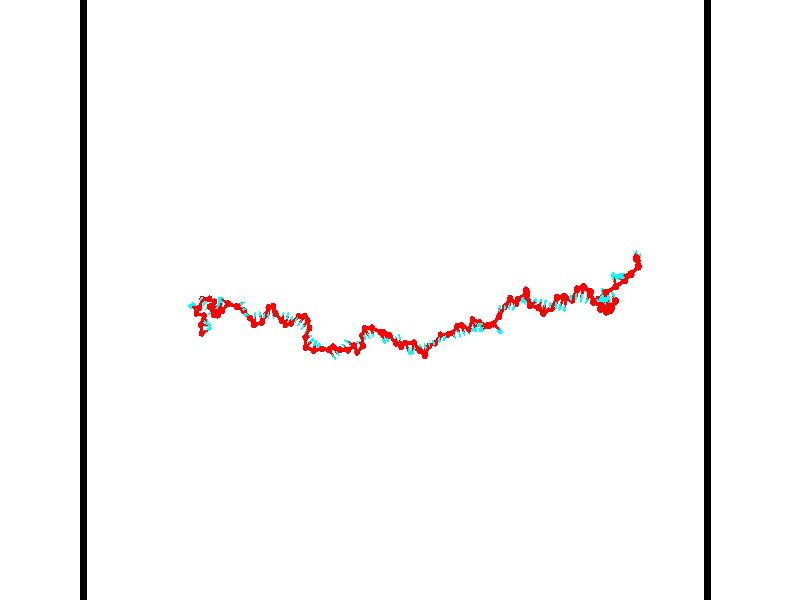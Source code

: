 // switches for output
#declare DRAW_BASES = 1; // possible values are 0, 1; only relevant for DNA ribbons
#declare DRAW_BASES_TYPE = 3; // possible values are 1, 2, 3; only relevant for DNA ribbons
#declare DRAW_FOG = 0; // set to 1 to enable fog

#include "colors.inc"

#include "transforms.inc"
background { rgb <1, 1, 1>}

#default {
   normal{
       ripples 0.25
       frequency 0.20
       turbulence 0.2
       lambda 5
   }
	finish {
		phong 0.1
		phong_size 40.
	}
}

// original window dimensions: 1024x640


// camera settings

camera {
	sky <-0, 1, 0>
	up <-0, 1, 0>
	right 1.6 * <0.99995, 0, 0.00999983>
	location <54.4867, 55, 106.329>
	look_at <55, 55, 55.0001>
	direction <0.513302, 0, -51.3289>
	angle 67.0682
}


# declare cpy_camera_pos = <54.4867, 55, 106.329>;
# if (DRAW_FOG = 1)
fog {
	fog_type 2
	up vnormalize(cpy_camera_pos)
	color rgbt<1,1,1,0.3>
	distance 1e-5
	fog_alt 3e-3
	fog_offset 88
}
# end


// LIGHTS

# declare lum = 6;
global_settings {
	ambient_light rgb lum * <0.05, 0.05, 0.05>
	max_trace_level 15
}# declare cpy_direct_light_amount = 0.25;
light_source
{	1000 * <-0.98995, -1, 1.00995>,
	rgb lum * cpy_direct_light_amount
	parallel
}

light_source
{	1000 * <0.98995, 1, -1.00995>,
	rgb lum * cpy_direct_light_amount
	parallel
}

// strand 0

// nucleotide -1

// particle -1
sphere {
	<36.607121, 52.406670, 50.017204> 0.250000
	pigment { color rgbt <1,0,0,0> }
	no_shadow
}
cylinder {
	<36.955261, 52.579247, 49.922249>,  <37.164146, 52.682793, 49.865276>, 0.100000
	pigment { color rgbt <1,0,0,0> }
	no_shadow
}
cylinder {
	<36.955261, 52.579247, 49.922249>,  <36.607121, 52.406670, 50.017204>, 0.100000
	pigment { color rgbt <1,0,0,0> }
	no_shadow
}

// particle -1
sphere {
	<36.955261, 52.579247, 49.922249> 0.100000
	pigment { color rgbt <1,0,0,0> }
	no_shadow
}
sphere {
	0, 1
	scale<0.080000,0.200000,0.300000>
	matrix <-0.491578, 0.732792, -0.470495,
		-0.029033, 0.526190, 0.849871,
		0.870349, 0.431438, -0.237388,
		37.216366, 52.708679, 49.851032>
	pigment { color rgbt <0,1,1,0> }
	no_shadow
}
cylinder {
	<36.608177, 53.078384, 50.229576>,  <36.607121, 52.406670, 50.017204>, 0.130000
	pigment { color rgbt <1,0,0,0> }
	no_shadow
}

// nucleotide -1

// particle -1
sphere {
	<36.608177, 53.078384, 50.229576> 0.250000
	pigment { color rgbt <1,0,0,0> }
	no_shadow
}
cylinder {
	<36.873947, 53.059830, 49.931210>,  <37.033409, 53.048698, 49.752190>, 0.100000
	pigment { color rgbt <1,0,0,0> }
	no_shadow
}
cylinder {
	<36.873947, 53.059830, 49.931210>,  <36.608177, 53.078384, 50.229576>, 0.100000
	pigment { color rgbt <1,0,0,0> }
	no_shadow
}

// particle -1
sphere {
	<36.873947, 53.059830, 49.931210> 0.100000
	pigment { color rgbt <1,0,0,0> }
	no_shadow
}
sphere {
	0, 1
	scale<0.080000,0.200000,0.300000>
	matrix <-0.569895, 0.614239, -0.545829,
		0.483491, 0.787755, 0.381678,
		0.664422, -0.046387, -0.745917,
		37.073273, 53.045914, 49.707436>
	pigment { color rgbt <0,1,1,0> }
	no_shadow
}
cylinder {
	<36.779072, 53.794441, 49.932732>,  <36.608177, 53.078384, 50.229576>, 0.130000
	pigment { color rgbt <1,0,0,0> }
	no_shadow
}

// nucleotide -1

// particle -1
sphere {
	<36.779072, 53.794441, 49.932732> 0.250000
	pigment { color rgbt <1,0,0,0> }
	no_shadow
}
cylinder {
	<36.821339, 53.521450, 49.643440>,  <36.846699, 53.357655, 49.469864>, 0.100000
	pigment { color rgbt <1,0,0,0> }
	no_shadow
}
cylinder {
	<36.821339, 53.521450, 49.643440>,  <36.779072, 53.794441, 49.932732>, 0.100000
	pigment { color rgbt <1,0,0,0> }
	no_shadow
}

// particle -1
sphere {
	<36.821339, 53.521450, 49.643440> 0.100000
	pigment { color rgbt <1,0,0,0> }
	no_shadow
}
sphere {
	0, 1
	scale<0.080000,0.200000,0.300000>
	matrix <-0.582480, 0.546987, -0.601267,
		0.805947, 0.484803, -0.339728,
		0.105670, -0.682475, -0.723231,
		36.853039, 53.316708, 49.426472>
	pigment { color rgbt <0,1,1,0> }
	no_shadow
}
cylinder {
	<36.314426, 53.968700, 50.622528>,  <36.779072, 53.794441, 49.932732>, 0.130000
	pigment { color rgbt <1,0,0,0> }
	no_shadow
}

// nucleotide -1

// particle -1
sphere {
	<36.314426, 53.968700, 50.622528> 0.250000
	pigment { color rgbt <1,0,0,0> }
	no_shadow
}
cylinder {
	<36.228893, 54.308647, 50.815193>,  <36.177574, 54.512615, 50.930794>, 0.100000
	pigment { color rgbt <1,0,0,0> }
	no_shadow
}
cylinder {
	<36.228893, 54.308647, 50.815193>,  <36.314426, 53.968700, 50.622528>, 0.100000
	pigment { color rgbt <1,0,0,0> }
	no_shadow
}

// particle -1
sphere {
	<36.228893, 54.308647, 50.815193> 0.100000
	pigment { color rgbt <1,0,0,0> }
	no_shadow
}
sphere {
	0, 1
	scale<0.080000,0.200000,0.300000>
	matrix <0.168868, -0.453490, 0.875118,
		0.962164, 0.268467, -0.046544,
		-0.213833, 0.849866, 0.481667,
		36.164742, 54.563606, 50.959694>
	pigment { color rgbt <0,1,1,0> }
	no_shadow
}
cylinder {
	<36.716988, 54.399235, 51.050266>,  <36.314426, 53.968700, 50.622528>, 0.130000
	pigment { color rgbt <1,0,0,0> }
	no_shadow
}

// nucleotide -1

// particle -1
sphere {
	<36.716988, 54.399235, 51.050266> 0.250000
	pigment { color rgbt <1,0,0,0> }
	no_shadow
}
cylinder {
	<36.355240, 54.468395, 51.206329>,  <36.138191, 54.509892, 51.299969>, 0.100000
	pigment { color rgbt <1,0,0,0> }
	no_shadow
}
cylinder {
	<36.355240, 54.468395, 51.206329>,  <36.716988, 54.399235, 51.050266>, 0.100000
	pigment { color rgbt <1,0,0,0> }
	no_shadow
}

// particle -1
sphere {
	<36.355240, 54.468395, 51.206329> 0.100000
	pigment { color rgbt <1,0,0,0> }
	no_shadow
}
sphere {
	0, 1
	scale<0.080000,0.200000,0.300000>
	matrix <0.293853, -0.410685, 0.863127,
		0.309468, 0.895234, 0.320603,
		-0.904367, 0.172900, 0.390161,
		36.083931, 54.520264, 51.323380>
	pigment { color rgbt <0,1,1,0> }
	no_shadow
}
cylinder {
	<37.042126, 55.074009, 51.220901>,  <36.716988, 54.399235, 51.050266>, 0.130000
	pigment { color rgbt <1,0,0,0> }
	no_shadow
}

// nucleotide -1

// particle -1
sphere {
	<37.042126, 55.074009, 51.220901> 0.250000
	pigment { color rgbt <1,0,0,0> }
	no_shadow
}
cylinder {
	<37.124794, 55.091515, 51.611874>,  <37.174397, 55.102020, 51.846458>, 0.100000
	pigment { color rgbt <1,0,0,0> }
	no_shadow
}
cylinder {
	<37.124794, 55.091515, 51.611874>,  <37.042126, 55.074009, 51.220901>, 0.100000
	pigment { color rgbt <1,0,0,0> }
	no_shadow
}

// particle -1
sphere {
	<37.124794, 55.091515, 51.611874> 0.100000
	pigment { color rgbt <1,0,0,0> }
	no_shadow
}
sphere {
	0, 1
	scale<0.080000,0.200000,0.300000>
	matrix <0.697203, -0.707469, -0.115741,
		0.686437, 0.705388, -0.176727,
		0.206671, 0.043766, 0.977431,
		37.186794, 55.104645, 51.905102>
	pigment { color rgbt <0,1,1,0> }
	no_shadow
}
cylinder {
	<37.734901, 55.092552, 51.317516>,  <37.042126, 55.074009, 51.220901>, 0.130000
	pigment { color rgbt <1,0,0,0> }
	no_shadow
}

// nucleotide -1

// particle -1
sphere {
	<37.734901, 55.092552, 51.317516> 0.250000
	pigment { color rgbt <1,0,0,0> }
	no_shadow
}
cylinder {
	<37.579235, 54.895081, 51.628601>,  <37.485836, 54.776600, 51.815250>, 0.100000
	pigment { color rgbt <1,0,0,0> }
	no_shadow
}
cylinder {
	<37.579235, 54.895081, 51.628601>,  <37.734901, 55.092552, 51.317516>, 0.100000
	pigment { color rgbt <1,0,0,0> }
	no_shadow
}

// particle -1
sphere {
	<37.579235, 54.895081, 51.628601> 0.100000
	pigment { color rgbt <1,0,0,0> }
	no_shadow
}
sphere {
	0, 1
	scale<0.080000,0.200000,0.300000>
	matrix <0.644459, -0.749161, -0.153069,
		0.658199, 0.441636, 0.609698,
		-0.389161, -0.493675, 0.777714,
		37.462486, 54.746979, 51.861916>
	pigment { color rgbt <0,1,1,0> }
	no_shadow
}
cylinder {
	<38.310448, 54.865875, 51.747494>,  <37.734901, 55.092552, 51.317516>, 0.130000
	pigment { color rgbt <1,0,0,0> }
	no_shadow
}

// nucleotide -1

// particle -1
sphere {
	<38.310448, 54.865875, 51.747494> 0.250000
	pigment { color rgbt <1,0,0,0> }
	no_shadow
}
cylinder {
	<38.001366, 54.627716, 51.835526>,  <37.815918, 54.484821, 51.888344>, 0.100000
	pigment { color rgbt <1,0,0,0> }
	no_shadow
}
cylinder {
	<38.001366, 54.627716, 51.835526>,  <38.310448, 54.865875, 51.747494>, 0.100000
	pigment { color rgbt <1,0,0,0> }
	no_shadow
}

// particle -1
sphere {
	<38.001366, 54.627716, 51.835526> 0.100000
	pigment { color rgbt <1,0,0,0> }
	no_shadow
}
sphere {
	0, 1
	scale<0.080000,0.200000,0.300000>
	matrix <0.551335, -0.801331, -0.232161,
		0.314585, -0.058053, 0.947452,
		-0.772701, -0.595398, 0.220080,
		37.769554, 54.449097, 51.901550>
	pigment { color rgbt <0,1,1,0> }
	no_shadow
}
cylinder {
	<38.538864, 54.257690, 52.192692>,  <38.310448, 54.865875, 51.747494>, 0.130000
	pigment { color rgbt <1,0,0,0> }
	no_shadow
}

// nucleotide -1

// particle -1
sphere {
	<38.538864, 54.257690, 52.192692> 0.250000
	pigment { color rgbt <1,0,0,0> }
	no_shadow
}
cylinder {
	<38.214012, 54.121410, 52.003227>,  <38.019100, 54.039642, 51.889549>, 0.100000
	pigment { color rgbt <1,0,0,0> }
	no_shadow
}
cylinder {
	<38.214012, 54.121410, 52.003227>,  <38.538864, 54.257690, 52.192692>, 0.100000
	pigment { color rgbt <1,0,0,0> }
	no_shadow
}

// particle -1
sphere {
	<38.214012, 54.121410, 52.003227> 0.100000
	pigment { color rgbt <1,0,0,0> }
	no_shadow
}
sphere {
	0, 1
	scale<0.080000,0.200000,0.300000>
	matrix <0.480449, -0.851124, -0.211558,
		-0.331069, -0.399386, 0.854918,
		-0.812134, -0.340704, -0.473665,
		37.970371, 54.019199, 51.861126>
	pigment { color rgbt <0,1,1,0> }
	no_shadow
}
cylinder {
	<38.225426, 54.509739, 52.890354>,  <38.538864, 54.257690, 52.192692>, 0.130000
	pigment { color rgbt <1,0,0,0> }
	no_shadow
}

// nucleotide -1

// particle -1
sphere {
	<38.225426, 54.509739, 52.890354> 0.250000
	pigment { color rgbt <1,0,0,0> }
	no_shadow
}
cylinder {
	<38.608376, 54.472214, 52.781078>,  <38.838146, 54.449699, 52.715511>, 0.100000
	pigment { color rgbt <1,0,0,0> }
	no_shadow
}
cylinder {
	<38.608376, 54.472214, 52.781078>,  <38.225426, 54.509739, 52.890354>, 0.100000
	pigment { color rgbt <1,0,0,0> }
	no_shadow
}

// particle -1
sphere {
	<38.608376, 54.472214, 52.781078> 0.100000
	pigment { color rgbt <1,0,0,0> }
	no_shadow
}
sphere {
	0, 1
	scale<0.080000,0.200000,0.300000>
	matrix <0.287117, 0.205636, 0.935563,
		-0.031591, -0.974121, 0.223807,
		0.957374, -0.093814, -0.273190,
		38.895588, 54.444069, 52.699120>
	pigment { color rgbt <0,1,1,0> }
	no_shadow
}
cylinder {
	<38.661514, 53.911194, 53.176346>,  <38.225426, 54.509739, 52.890354>, 0.130000
	pigment { color rgbt <1,0,0,0> }
	no_shadow
}

// nucleotide -1

// particle -1
sphere {
	<38.661514, 53.911194, 53.176346> 0.250000
	pigment { color rgbt <1,0,0,0> }
	no_shadow
}
cylinder {
	<38.899635, 54.223110, 53.098843>,  <39.042507, 54.410259, 53.052341>, 0.100000
	pigment { color rgbt <1,0,0,0> }
	no_shadow
}
cylinder {
	<38.899635, 54.223110, 53.098843>,  <38.661514, 53.911194, 53.176346>, 0.100000
	pigment { color rgbt <1,0,0,0> }
	no_shadow
}

// particle -1
sphere {
	<38.899635, 54.223110, 53.098843> 0.100000
	pigment { color rgbt <1,0,0,0> }
	no_shadow
}
sphere {
	0, 1
	scale<0.080000,0.200000,0.300000>
	matrix <0.140440, 0.136456, 0.980641,
		0.791135, -0.610987, -0.028282,
		0.595300, 0.779792, -0.193762,
		39.078224, 54.457047, 53.040714>
	pigment { color rgbt <0,1,1,0> }
	no_shadow
}
cylinder {
	<39.179325, 53.905704, 53.679424>,  <38.661514, 53.911194, 53.176346>, 0.130000
	pigment { color rgbt <1,0,0,0> }
	no_shadow
}

// nucleotide -1

// particle -1
sphere {
	<39.179325, 53.905704, 53.679424> 0.250000
	pigment { color rgbt <1,0,0,0> }
	no_shadow
}
cylinder {
	<39.213268, 54.276569, 53.533459>,  <39.233635, 54.499088, 53.445877>, 0.100000
	pigment { color rgbt <1,0,0,0> }
	no_shadow
}
cylinder {
	<39.213268, 54.276569, 53.533459>,  <39.179325, 53.905704, 53.679424>, 0.100000
	pigment { color rgbt <1,0,0,0> }
	no_shadow
}

// particle -1
sphere {
	<39.213268, 54.276569, 53.533459> 0.100000
	pigment { color rgbt <1,0,0,0> }
	no_shadow
}
sphere {
	0, 1
	scale<0.080000,0.200000,0.300000>
	matrix <0.222455, 0.339364, 0.913973,
		0.971243, -0.158733, -0.177456,
		0.084856, 0.927166, -0.364916,
		39.238724, 54.554718, 53.423985>
	pigment { color rgbt <0,1,1,0> }
	no_shadow
}
cylinder {
	<39.662315, 54.227386, 54.106682>,  <39.179325, 53.905704, 53.679424>, 0.130000
	pigment { color rgbt <1,0,0,0> }
	no_shadow
}

// nucleotide -1

// particle -1
sphere {
	<39.662315, 54.227386, 54.106682> 0.250000
	pigment { color rgbt <1,0,0,0> }
	no_shadow
}
cylinder {
	<39.516121, 54.550629, 53.921906>,  <39.428406, 54.744572, 53.811039>, 0.100000
	pigment { color rgbt <1,0,0,0> }
	no_shadow
}
cylinder {
	<39.516121, 54.550629, 53.921906>,  <39.662315, 54.227386, 54.106682>, 0.100000
	pigment { color rgbt <1,0,0,0> }
	no_shadow
}

// particle -1
sphere {
	<39.516121, 54.550629, 53.921906> 0.100000
	pigment { color rgbt <1,0,0,0> }
	no_shadow
}
sphere {
	0, 1
	scale<0.080000,0.200000,0.300000>
	matrix <0.341252, 0.578051, 0.741218,
		0.866005, 0.113267, -0.487037,
		-0.365488, 0.808101, -0.461942,
		39.406475, 54.793060, 53.783321>
	pigment { color rgbt <0,1,1,0> }
	no_shadow
}
cylinder {
	<40.206051, 54.736012, 54.195770>,  <39.662315, 54.227386, 54.106682>, 0.130000
	pigment { color rgbt <1,0,0,0> }
	no_shadow
}

// nucleotide -1

// particle -1
sphere {
	<40.206051, 54.736012, 54.195770> 0.250000
	pigment { color rgbt <1,0,0,0> }
	no_shadow
}
cylinder {
	<39.849312, 54.907978, 54.139515>,  <39.635269, 55.011158, 54.105762>, 0.100000
	pigment { color rgbt <1,0,0,0> }
	no_shadow
}
cylinder {
	<39.849312, 54.907978, 54.139515>,  <40.206051, 54.736012, 54.195770>, 0.100000
	pigment { color rgbt <1,0,0,0> }
	no_shadow
}

// particle -1
sphere {
	<39.849312, 54.907978, 54.139515> 0.100000
	pigment { color rgbt <1,0,0,0> }
	no_shadow
}
sphere {
	0, 1
	scale<0.080000,0.200000,0.300000>
	matrix <0.097832, 0.486886, 0.867969,
		0.441630, 0.760337, -0.476288,
		-0.891847, 0.429918, -0.140638,
		39.581757, 55.036953, 54.097324>
	pigment { color rgbt <0,1,1,0> }
	no_shadow
}
cylinder {
	<40.824486, 54.522495, 53.818092>,  <40.206051, 54.736012, 54.195770>, 0.130000
	pigment { color rgbt <1,0,0,0> }
	no_shadow
}

// nucleotide -1

// particle -1
sphere {
	<40.824486, 54.522495, 53.818092> 0.250000
	pigment { color rgbt <1,0,0,0> }
	no_shadow
}
cylinder {
	<41.165791, 54.660343, 53.974648>,  <41.370571, 54.743053, 54.068581>, 0.100000
	pigment { color rgbt <1,0,0,0> }
	no_shadow
}
cylinder {
	<41.165791, 54.660343, 53.974648>,  <40.824486, 54.522495, 53.818092>, 0.100000
	pigment { color rgbt <1,0,0,0> }
	no_shadow
}

// particle -1
sphere {
	<41.165791, 54.660343, 53.974648> 0.100000
	pigment { color rgbt <1,0,0,0> }
	no_shadow
}
sphere {
	0, 1
	scale<0.080000,0.200000,0.300000>
	matrix <0.362501, -0.931503, 0.029922,
		0.374892, 0.116348, -0.919739,
		0.853258, 0.344624, 0.391389,
		41.421768, 54.763729, 54.092064>
	pigment { color rgbt <0,1,1,0> }
	no_shadow
}
cylinder {
	<41.342327, 54.216881, 53.373119>,  <40.824486, 54.522495, 53.818092>, 0.130000
	pigment { color rgbt <1,0,0,0> }
	no_shadow
}

// nucleotide -1

// particle -1
sphere {
	<41.342327, 54.216881, 53.373119> 0.250000
	pigment { color rgbt <1,0,0,0> }
	no_shadow
}
cylinder {
	<41.472977, 54.290668, 53.743912>,  <41.551365, 54.334942, 53.966385>, 0.100000
	pigment { color rgbt <1,0,0,0> }
	no_shadow
}
cylinder {
	<41.472977, 54.290668, 53.743912>,  <41.342327, 54.216881, 53.373119>, 0.100000
	pigment { color rgbt <1,0,0,0> }
	no_shadow
}

// particle -1
sphere {
	<41.472977, 54.290668, 53.743912> 0.100000
	pigment { color rgbt <1,0,0,0> }
	no_shadow
}
sphere {
	0, 1
	scale<0.080000,0.200000,0.300000>
	matrix <0.273752, -0.957193, 0.094030,
		0.904643, 0.223051, -0.363139,
		0.326620, 0.184473, 0.926978,
		41.570961, 54.346012, 54.022007>
	pigment { color rgbt <0,1,1,0> }
	no_shadow
}
cylinder {
	<41.940758, 53.683479, 53.530376>,  <41.342327, 54.216881, 53.373119>, 0.130000
	pigment { color rgbt <1,0,0,0> }
	no_shadow
}

// nucleotide -1

// particle -1
sphere {
	<41.940758, 53.683479, 53.530376> 0.250000
	pigment { color rgbt <1,0,0,0> }
	no_shadow
}
cylinder {
	<41.814938, 53.823082, 53.883476>,  <41.739445, 53.906845, 54.095337>, 0.100000
	pigment { color rgbt <1,0,0,0> }
	no_shadow
}
cylinder {
	<41.814938, 53.823082, 53.883476>,  <41.940758, 53.683479, 53.530376>, 0.100000
	pigment { color rgbt <1,0,0,0> }
	no_shadow
}

// particle -1
sphere {
	<41.814938, 53.823082, 53.883476> 0.100000
	pigment { color rgbt <1,0,0,0> }
	no_shadow
}
sphere {
	0, 1
	scale<0.080000,0.200000,0.300000>
	matrix <0.098226, -0.912997, 0.395964,
		0.944147, 0.211258, 0.252898,
		-0.314546, 0.349007, 0.882754,
		41.720573, 53.927784, 54.148304>
	pigment { color rgbt <0,1,1,0> }
	no_shadow
}
cylinder {
	<42.145931, 53.164845, 52.946175>,  <41.940758, 53.683479, 53.530376>, 0.130000
	pigment { color rgbt <1,0,0,0> }
	no_shadow
}

// nucleotide -1

// particle -1
sphere {
	<42.145931, 53.164845, 52.946175> 0.250000
	pigment { color rgbt <1,0,0,0> }
	no_shadow
}
cylinder {
	<42.203541, 53.554565, 53.015450>,  <42.238106, 53.788399, 53.057014>, 0.100000
	pigment { color rgbt <1,0,0,0> }
	no_shadow
}
cylinder {
	<42.203541, 53.554565, 53.015450>,  <42.145931, 53.164845, 52.946175>, 0.100000
	pigment { color rgbt <1,0,0,0> }
	no_shadow
}

// particle -1
sphere {
	<42.203541, 53.554565, 53.015450> 0.100000
	pigment { color rgbt <1,0,0,0> }
	no_shadow
}
sphere {
	0, 1
	scale<0.080000,0.200000,0.300000>
	matrix <0.982864, -0.120493, -0.139496,
		-0.115043, 0.190312, -0.974960,
		0.144024, 0.974301, 0.173189,
		42.246746, 53.846855, 53.067406>
	pigment { color rgbt <0,1,1,0> }
	no_shadow
}
cylinder {
	<42.738903, 53.329094, 52.527889>,  <42.145931, 53.164845, 52.946175>, 0.130000
	pigment { color rgbt <1,0,0,0> }
	no_shadow
}

// nucleotide -1

// particle -1
sphere {
	<42.738903, 53.329094, 52.527889> 0.250000
	pigment { color rgbt <1,0,0,0> }
	no_shadow
}
cylinder {
	<42.706627, 53.664230, 52.743858>,  <42.687260, 53.865311, 52.873440>, 0.100000
	pigment { color rgbt <1,0,0,0> }
	no_shadow
}
cylinder {
	<42.706627, 53.664230, 52.743858>,  <42.738903, 53.329094, 52.527889>, 0.100000
	pigment { color rgbt <1,0,0,0> }
	no_shadow
}

// particle -1
sphere {
	<42.706627, 53.664230, 52.743858> 0.100000
	pigment { color rgbt <1,0,0,0> }
	no_shadow
}
sphere {
	0, 1
	scale<0.080000,0.200000,0.300000>
	matrix <0.996160, 0.086258, 0.015026,
		-0.033983, 0.539061, -0.841581,
		-0.080693, 0.837838, 0.539922,
		42.682419, 53.915581, 52.905834>
	pigment { color rgbt <0,1,1,0> }
	no_shadow
}
cylinder {
	<43.053242, 53.928925, 52.261490>,  <42.738903, 53.329094, 52.527889>, 0.130000
	pigment { color rgbt <1,0,0,0> }
	no_shadow
}

// nucleotide -1

// particle -1
sphere {
	<43.053242, 53.928925, 52.261490> 0.250000
	pigment { color rgbt <1,0,0,0> }
	no_shadow
}
cylinder {
	<43.050159, 53.883568, 52.658897>,  <43.048309, 53.856354, 52.897343>, 0.100000
	pigment { color rgbt <1,0,0,0> }
	no_shadow
}
cylinder {
	<43.050159, 53.883568, 52.658897>,  <43.053242, 53.928925, 52.261490>, 0.100000
	pigment { color rgbt <1,0,0,0> }
	no_shadow
}

// particle -1
sphere {
	<43.050159, 53.883568, 52.658897> 0.100000
	pigment { color rgbt <1,0,0,0> }
	no_shadow
}
sphere {
	0, 1
	scale<0.080000,0.200000,0.300000>
	matrix <0.991642, -0.128826, -0.007017,
		0.128787, 0.985163, 0.113438,
		-0.007701, -0.113393, 0.993520,
		43.047848, 53.849548, 52.956955>
	pigment { color rgbt <0,1,1,0> }
	no_shadow
}
cylinder {
	<43.373016, 54.464321, 52.812778>,  <43.053242, 53.928925, 52.261490>, 0.130000
	pigment { color rgbt <1,0,0,0> }
	no_shadow
}

// nucleotide -1

// particle -1
sphere {
	<43.373016, 54.464321, 52.812778> 0.250000
	pigment { color rgbt <1,0,0,0> }
	no_shadow
}
cylinder {
	<43.420643, 54.120907, 53.012276>,  <43.449219, 53.914860, 53.131973>, 0.100000
	pigment { color rgbt <1,0,0,0> }
	no_shadow
}
cylinder {
	<43.420643, 54.120907, 53.012276>,  <43.373016, 54.464321, 52.812778>, 0.100000
	pigment { color rgbt <1,0,0,0> }
	no_shadow
}

// particle -1
sphere {
	<43.420643, 54.120907, 53.012276> 0.100000
	pigment { color rgbt <1,0,0,0> }
	no_shadow
}
sphere {
	0, 1
	scale<0.080000,0.200000,0.300000>
	matrix <0.992886, 0.102739, -0.060175,
		0.000422, 0.502363, 0.864657,
		0.119064, -0.858531, 0.498746,
		43.456364, 53.863346, 53.161900>
	pigment { color rgbt <0,1,1,0> }
	no_shadow
}
cylinder {
	<43.908440, 54.567005, 53.315701>,  <43.373016, 54.464321, 52.812778>, 0.130000
	pigment { color rgbt <1,0,0,0> }
	no_shadow
}

// nucleotide -1

// particle -1
sphere {
	<43.908440, 54.567005, 53.315701> 0.250000
	pigment { color rgbt <1,0,0,0> }
	no_shadow
}
cylinder {
	<43.897484, 54.177139, 53.226910>,  <43.890911, 53.943218, 53.173637>, 0.100000
	pigment { color rgbt <1,0,0,0> }
	no_shadow
}
cylinder {
	<43.897484, 54.177139, 53.226910>,  <43.908440, 54.567005, 53.315701>, 0.100000
	pigment { color rgbt <1,0,0,0> }
	no_shadow
}

// particle -1
sphere {
	<43.897484, 54.177139, 53.226910> 0.100000
	pigment { color rgbt <1,0,0,0> }
	no_shadow
}
sphere {
	0, 1
	scale<0.080000,0.200000,0.300000>
	matrix <0.999036, -0.034310, 0.027388,
		-0.034310, -0.221011, 0.974668,
		-0.027388, -0.974668, -0.221975,
		43.889267, 53.884739, 53.160316>
	pigment { color rgbt <0,1,1,0> }
	no_shadow
}
cylinder {
	<44.203499, 54.036980, 53.784306>,  <43.908440, 54.567005, 53.315701>, 0.130000
	pigment { color rgbt <1,0,0,0> }
	no_shadow
}

// nucleotide -1

// particle -1
sphere {
	<44.203499, 54.036980, 53.784306> 0.250000
	pigment { color rgbt <1,0,0,0> }
	no_shadow
}
cylinder {
	<44.265503, 53.906582, 53.411274>,  <44.302704, 53.828342, 53.187454>, 0.100000
	pigment { color rgbt <1,0,0,0> }
	no_shadow
}
cylinder {
	<44.265503, 53.906582, 53.411274>,  <44.203499, 54.036980, 53.784306>, 0.100000
	pigment { color rgbt <1,0,0,0> }
	no_shadow
}

// particle -1
sphere {
	<44.265503, 53.906582, 53.411274> 0.100000
	pigment { color rgbt <1,0,0,0> }
	no_shadow
}
sphere {
	0, 1
	scale<0.080000,0.200000,0.300000>
	matrix <0.987449, 0.022204, 0.156368,
		-0.030267, -0.945112, 0.325343,
		0.155009, -0.325993, -0.932578,
		44.312004, 53.808784, 53.131500>
	pigment { color rgbt <0,1,1,0> }
	no_shadow
}
cylinder {
	<44.716240, 53.486080, 53.713081>,  <44.203499, 54.036980, 53.784306>, 0.130000
	pigment { color rgbt <1,0,0,0> }
	no_shadow
}

// nucleotide -1

// particle -1
sphere {
	<44.716240, 53.486080, 53.713081> 0.250000
	pigment { color rgbt <1,0,0,0> }
	no_shadow
}
cylinder {
	<44.729523, 53.712021, 53.383274>,  <44.737492, 53.847588, 53.185390>, 0.100000
	pigment { color rgbt <1,0,0,0> }
	no_shadow
}
cylinder {
	<44.729523, 53.712021, 53.383274>,  <44.716240, 53.486080, 53.713081>, 0.100000
	pigment { color rgbt <1,0,0,0> }
	no_shadow
}

// particle -1
sphere {
	<44.729523, 53.712021, 53.383274> 0.100000
	pigment { color rgbt <1,0,0,0> }
	no_shadow
}
sphere {
	0, 1
	scale<0.080000,0.200000,0.300000>
	matrix <0.997639, 0.030896, 0.061339,
		0.060122, -0.824611, -0.562496,
		0.033202, 0.564856, -0.824521,
		44.739483, 53.881477, 53.135918>
	pigment { color rgbt <0,1,1,0> }
	no_shadow
}
cylinder {
	<44.917904, 53.163498, 53.041939>,  <44.716240, 53.486080, 53.713081>, 0.130000
	pigment { color rgbt <1,0,0,0> }
	no_shadow
}

// nucleotide -1

// particle -1
sphere {
	<44.917904, 53.163498, 53.041939> 0.250000
	pigment { color rgbt <1,0,0,0> }
	no_shadow
}
cylinder {
	<45.037727, 53.545017, 53.051205>,  <45.109619, 53.773930, 53.056767>, 0.100000
	pigment { color rgbt <1,0,0,0> }
	no_shadow
}
cylinder {
	<45.037727, 53.545017, 53.051205>,  <44.917904, 53.163498, 53.041939>, 0.100000
	pigment { color rgbt <1,0,0,0> }
	no_shadow
}

// particle -1
sphere {
	<45.037727, 53.545017, 53.051205> 0.100000
	pigment { color rgbt <1,0,0,0> }
	no_shadow
}
sphere {
	0, 1
	scale<0.080000,0.200000,0.300000>
	matrix <0.952911, -0.300301, 0.042192,
		0.047200, 0.009439, -0.998841,
		0.299555, 0.953798, 0.023169,
		45.127594, 53.831158, 53.058155>
	pigment { color rgbt <0,1,1,0> }
	no_shadow
}
cylinder {
	<45.319885, 53.275047, 52.434135>,  <44.917904, 53.163498, 53.041939>, 0.130000
	pigment { color rgbt <1,0,0,0> }
	no_shadow
}

// nucleotide -1

// particle -1
sphere {
	<45.319885, 53.275047, 52.434135> 0.250000
	pigment { color rgbt <1,0,0,0> }
	no_shadow
}
cylinder {
	<45.408859, 53.477753, 52.767296>,  <45.462242, 53.599377, 52.967190>, 0.100000
	pigment { color rgbt <1,0,0,0> }
	no_shadow
}
cylinder {
	<45.408859, 53.477753, 52.767296>,  <45.319885, 53.275047, 52.434135>, 0.100000
	pigment { color rgbt <1,0,0,0> }
	no_shadow
}

// particle -1
sphere {
	<45.408859, 53.477753, 52.767296> 0.100000
	pigment { color rgbt <1,0,0,0> }
	no_shadow
}
sphere {
	0, 1
	scale<0.080000,0.200000,0.300000>
	matrix <0.934141, -0.355349, -0.033266,
		0.279111, 0.785443, -0.552428,
		0.222434, 0.506761, 0.832897,
		45.475590, 53.629780, 53.017166>
	pigment { color rgbt <0,1,1,0> }
	no_shadow
}
cylinder {
	<45.987942, 53.804947, 52.419567>,  <45.319885, 53.275047, 52.434135>, 0.130000
	pigment { color rgbt <1,0,0,0> }
	no_shadow
}

// nucleotide -1

// particle -1
sphere {
	<45.987942, 53.804947, 52.419567> 0.250000
	pigment { color rgbt <1,0,0,0> }
	no_shadow
}
cylinder {
	<45.919678, 53.646351, 52.780380>,  <45.878719, 53.551193, 52.996868>, 0.100000
	pigment { color rgbt <1,0,0,0> }
	no_shadow
}
cylinder {
	<45.919678, 53.646351, 52.780380>,  <45.987942, 53.804947, 52.419567>, 0.100000
	pigment { color rgbt <1,0,0,0> }
	no_shadow
}

// particle -1
sphere {
	<45.919678, 53.646351, 52.780380> 0.100000
	pigment { color rgbt <1,0,0,0> }
	no_shadow
}
sphere {
	0, 1
	scale<0.080000,0.200000,0.300000>
	matrix <0.872502, -0.486184, -0.048626,
		0.457835, 0.778730, 0.428914,
		-0.170665, -0.396491, 0.902036,
		45.868477, 53.527405, 53.050991>
	pigment { color rgbt <0,1,1,0> }
	no_shadow
}
cylinder {
	<46.607224, 53.828358, 52.874958>,  <45.987942, 53.804947, 52.419567>, 0.130000
	pigment { color rgbt <1,0,0,0> }
	no_shadow
}

// nucleotide -1

// particle -1
sphere {
	<46.607224, 53.828358, 52.874958> 0.250000
	pigment { color rgbt <1,0,0,0> }
	no_shadow
}
cylinder {
	<46.358395, 53.531746, 52.975487>,  <46.209099, 53.353779, 53.035805>, 0.100000
	pigment { color rgbt <1,0,0,0> }
	no_shadow
}
cylinder {
	<46.358395, 53.531746, 52.975487>,  <46.607224, 53.828358, 52.874958>, 0.100000
	pigment { color rgbt <1,0,0,0> }
	no_shadow
}

// particle -1
sphere {
	<46.358395, 53.531746, 52.975487> 0.100000
	pigment { color rgbt <1,0,0,0> }
	no_shadow
}
sphere {
	0, 1
	scale<0.080000,0.200000,0.300000>
	matrix <0.758122, -0.650672, -0.043329,
		0.195658, 0.163579, 0.966933,
		-0.622068, -0.741531, 0.251322,
		46.171776, 53.309288, 53.050884>
	pigment { color rgbt <0,1,1,0> }
	no_shadow
}
cylinder {
	<46.935246, 53.496464, 53.386616>,  <46.607224, 53.828358, 52.874958>, 0.130000
	pigment { color rgbt <1,0,0,0> }
	no_shadow
}

// nucleotide -1

// particle -1
sphere {
	<46.935246, 53.496464, 53.386616> 0.250000
	pigment { color rgbt <1,0,0,0> }
	no_shadow
}
cylinder {
	<46.682724, 53.226219, 53.234299>,  <46.531212, 53.064072, 53.142906>, 0.100000
	pigment { color rgbt <1,0,0,0> }
	no_shadow
}
cylinder {
	<46.682724, 53.226219, 53.234299>,  <46.935246, 53.496464, 53.386616>, 0.100000
	pigment { color rgbt <1,0,0,0> }
	no_shadow
}

// particle -1
sphere {
	<46.682724, 53.226219, 53.234299> 0.100000
	pigment { color rgbt <1,0,0,0> }
	no_shadow
}
sphere {
	0, 1
	scale<0.080000,0.200000,0.300000>
	matrix <0.761343, -0.633407, -0.138394,
		-0.147698, -0.377284, 0.914244,
		-0.631302, -0.675612, -0.380796,
		46.493332, 53.023537, 53.120060>
	pigment { color rgbt <0,1,1,0> }
	no_shadow
}
cylinder {
	<47.147720, 52.972408, 53.798241>,  <46.935246, 53.496464, 53.386616>, 0.130000
	pigment { color rgbt <1,0,0,0> }
	no_shadow
}

// nucleotide -1

// particle -1
sphere {
	<47.147720, 52.972408, 53.798241> 0.250000
	pigment { color rgbt <1,0,0,0> }
	no_shadow
}
cylinder {
	<46.956669, 52.826759, 53.478420>,  <46.842037, 52.739368, 53.286526>, 0.100000
	pigment { color rgbt <1,0,0,0> }
	no_shadow
}
cylinder {
	<46.956669, 52.826759, 53.478420>,  <47.147720, 52.972408, 53.798241>, 0.100000
	pigment { color rgbt <1,0,0,0> }
	no_shadow
}

// particle -1
sphere {
	<46.956669, 52.826759, 53.478420> 0.100000
	pigment { color rgbt <1,0,0,0> }
	no_shadow
}
sphere {
	0, 1
	scale<0.080000,0.200000,0.300000>
	matrix <0.543146, -0.837699, 0.057036,
		-0.690553, -0.407032, 0.597881,
		-0.477629, -0.364123, -0.799553,
		46.813381, 52.717522, 53.238556>
	pigment { color rgbt <0,1,1,0> }
	no_shadow
}
cylinder {
	<46.818073, 52.314381, 54.014439>,  <47.147720, 52.972408, 53.798241>, 0.130000
	pigment { color rgbt <1,0,0,0> }
	no_shadow
}

// nucleotide -1

// particle -1
sphere {
	<46.818073, 52.314381, 54.014439> 0.250000
	pigment { color rgbt <1,0,0,0> }
	no_shadow
}
cylinder {
	<46.962254, 52.315231, 53.641327>,  <47.048763, 52.315742, 53.417461>, 0.100000
	pigment { color rgbt <1,0,0,0> }
	no_shadow
}
cylinder {
	<46.962254, 52.315231, 53.641327>,  <46.818073, 52.314381, 54.014439>, 0.100000
	pigment { color rgbt <1,0,0,0> }
	no_shadow
}

// particle -1
sphere {
	<46.962254, 52.315231, 53.641327> 0.100000
	pigment { color rgbt <1,0,0,0> }
	no_shadow
}
sphere {
	0, 1
	scale<0.080000,0.200000,0.300000>
	matrix <0.364162, -0.920961, 0.138627,
		-0.858755, -0.389649, -0.332735,
		0.360452, 0.002123, -0.932775,
		47.070389, 52.315868, 53.361496>
	pigment { color rgbt <0,1,1,0> }
	no_shadow
}
cylinder {
	<46.805820, 51.554291, 53.693344>,  <46.818073, 52.314381, 54.014439>, 0.130000
	pigment { color rgbt <1,0,0,0> }
	no_shadow
}

// nucleotide -1

// particle -1
sphere {
	<46.805820, 51.554291, 53.693344> 0.250000
	pigment { color rgbt <1,0,0,0> }
	no_shadow
}
cylinder {
	<47.082565, 51.823296, 53.588242>,  <47.248611, 51.984699, 53.525181>, 0.100000
	pigment { color rgbt <1,0,0,0> }
	no_shadow
}
cylinder {
	<47.082565, 51.823296, 53.588242>,  <46.805820, 51.554291, 53.693344>, 0.100000
	pigment { color rgbt <1,0,0,0> }
	no_shadow
}

// particle -1
sphere {
	<47.082565, 51.823296, 53.588242> 0.100000
	pigment { color rgbt <1,0,0,0> }
	no_shadow
}
sphere {
	0, 1
	scale<0.080000,0.200000,0.300000>
	matrix <0.716512, -0.594613, 0.364756,
		0.089064, -0.440633, -0.893258,
		0.691866, 0.672516, -0.262760,
		47.290127, 52.025051, 53.509415>
	pigment { color rgbt <0,1,1,0> }
	no_shadow
}
cylinder {
	<47.447212, 51.299286, 53.259331>,  <46.805820, 51.554291, 53.693344>, 0.130000
	pigment { color rgbt <1,0,0,0> }
	no_shadow
}

// nucleotide -1

// particle -1
sphere {
	<47.447212, 51.299286, 53.259331> 0.250000
	pigment { color rgbt <1,0,0,0> }
	no_shadow
}
cylinder {
	<47.547611, 51.614540, 53.484131>,  <47.607849, 51.803692, 53.619011>, 0.100000
	pigment { color rgbt <1,0,0,0> }
	no_shadow
}
cylinder {
	<47.547611, 51.614540, 53.484131>,  <47.447212, 51.299286, 53.259331>, 0.100000
	pigment { color rgbt <1,0,0,0> }
	no_shadow
}

// particle -1
sphere {
	<47.547611, 51.614540, 53.484131> 0.100000
	pigment { color rgbt <1,0,0,0> }
	no_shadow
}
sphere {
	0, 1
	scale<0.080000,0.200000,0.300000>
	matrix <0.790908, -0.501711, 0.350359,
		0.558091, 0.356551, -0.749270,
		0.250996, 0.788135, 0.561999,
		47.622910, 51.850979, 53.652729>
	pigment { color rgbt <0,1,1,0> }
	no_shadow
}
cylinder {
	<48.155888, 51.417492, 53.210075>,  <47.447212, 51.299286, 53.259331>, 0.130000
	pigment { color rgbt <1,0,0,0> }
	no_shadow
}

// nucleotide -1

// particle -1
sphere {
	<48.155888, 51.417492, 53.210075> 0.250000
	pigment { color rgbt <1,0,0,0> }
	no_shadow
}
cylinder {
	<48.032654, 51.563061, 53.561676>,  <47.958714, 51.650402, 53.772636>, 0.100000
	pigment { color rgbt <1,0,0,0> }
	no_shadow
}
cylinder {
	<48.032654, 51.563061, 53.561676>,  <48.155888, 51.417492, 53.210075>, 0.100000
	pigment { color rgbt <1,0,0,0> }
	no_shadow
}

// particle -1
sphere {
	<48.032654, 51.563061, 53.561676> 0.100000
	pigment { color rgbt <1,0,0,0> }
	no_shadow
}
sphere {
	0, 1
	scale<0.080000,0.200000,0.300000>
	matrix <0.705085, -0.532953, 0.467778,
		0.638701, 0.763887, -0.092399,
		-0.308085, 0.363919, 0.879003,
		47.940228, 51.672237, 53.825378>
	pigment { color rgbt <0,1,1,0> }
	no_shadow
}
cylinder {
	<48.818562, 51.403194, 53.715317>,  <48.155888, 51.417492, 53.210075>, 0.130000
	pigment { color rgbt <1,0,0,0> }
	no_shadow
}

// nucleotide -1

// particle -1
sphere {
	<48.818562, 51.403194, 53.715317> 0.250000
	pigment { color rgbt <1,0,0,0> }
	no_shadow
}
cylinder {
	<49.075497, 51.130177, 53.854767>,  <49.229656, 50.966366, 53.938438>, 0.100000
	pigment { color rgbt <1,0,0,0> }
	no_shadow
}
cylinder {
	<49.075497, 51.130177, 53.854767>,  <48.818562, 51.403194, 53.715317>, 0.100000
	pigment { color rgbt <1,0,0,0> }
	no_shadow
}

// particle -1
sphere {
	<49.075497, 51.130177, 53.854767> 0.100000
	pigment { color rgbt <1,0,0,0> }
	no_shadow
}
sphere {
	0, 1
	scale<0.080000,0.200000,0.300000>
	matrix <0.754295, 0.643589, -0.129741,
		-0.135818, 0.346305, 0.928238,
		0.642334, -0.682544, 0.348627,
		49.268196, 50.925415, 53.959354>
	pigment { color rgbt <0,1,1,0> }
	no_shadow
}
cylinder {
	<49.239178, 51.661621, 54.316902>,  <48.818562, 51.403194, 53.715317>, 0.130000
	pigment { color rgbt <1,0,0,0> }
	no_shadow
}

// nucleotide -1

// particle -1
sphere {
	<49.239178, 51.661621, 54.316902> 0.250000
	pigment { color rgbt <1,0,0,0> }
	no_shadow
}
cylinder {
	<49.430637, 51.375000, 54.113941>,  <49.545513, 51.203030, 53.992165>, 0.100000
	pigment { color rgbt <1,0,0,0> }
	no_shadow
}
cylinder {
	<49.430637, 51.375000, 54.113941>,  <49.239178, 51.661621, 54.316902>, 0.100000
	pigment { color rgbt <1,0,0,0> }
	no_shadow
}

// particle -1
sphere {
	<49.430637, 51.375000, 54.113941> 0.100000
	pigment { color rgbt <1,0,0,0> }
	no_shadow
}
sphere {
	0, 1
	scale<0.080000,0.200000,0.300000>
	matrix <0.631485, 0.682459, -0.368070,
		0.610021, -0.144241, 0.779146,
		0.478645, -0.716550, -0.507401,
		49.574230, 51.160034, 53.961720>
	pigment { color rgbt <0,1,1,0> }
	no_shadow
}
cylinder {
	<49.860706, 51.455357, 54.601345>,  <49.239178, 51.661621, 54.316902>, 0.130000
	pigment { color rgbt <1,0,0,0> }
	no_shadow
}

// nucleotide -1

// particle -1
sphere {
	<49.860706, 51.455357, 54.601345> 0.250000
	pigment { color rgbt <1,0,0,0> }
	no_shadow
}
cylinder {
	<49.860168, 51.429573, 54.202179>,  <49.859844, 51.414104, 53.962677>, 0.100000
	pigment { color rgbt <1,0,0,0> }
	no_shadow
}
cylinder {
	<49.860168, 51.429573, 54.202179>,  <49.860706, 51.455357, 54.601345>, 0.100000
	pigment { color rgbt <1,0,0,0> }
	no_shadow
}

// particle -1
sphere {
	<49.860168, 51.429573, 54.202179> 0.100000
	pigment { color rgbt <1,0,0,0> }
	no_shadow
}
sphere {
	0, 1
	scale<0.080000,0.200000,0.300000>
	matrix <0.646848, 0.760976, -0.050023,
		0.762618, -0.645569, 0.040672,
		-0.001343, -0.064457, -0.997920,
		49.859764, 51.410236, 53.902802>
	pigment { color rgbt <0,1,1,0> }
	no_shadow
}
cylinder {
	<50.518028, 51.402660, 54.392239>,  <49.860706, 51.455357, 54.601345>, 0.130000
	pigment { color rgbt <1,0,0,0> }
	no_shadow
}

// nucleotide -1

// particle -1
sphere {
	<50.518028, 51.402660, 54.392239> 0.250000
	pigment { color rgbt <1,0,0,0> }
	no_shadow
}
cylinder {
	<50.294254, 51.563148, 54.102119>,  <50.159988, 51.659439, 53.928047>, 0.100000
	pigment { color rgbt <1,0,0,0> }
	no_shadow
}
cylinder {
	<50.294254, 51.563148, 54.102119>,  <50.518028, 51.402660, 54.392239>, 0.100000
	pigment { color rgbt <1,0,0,0> }
	no_shadow
}

// particle -1
sphere {
	<50.294254, 51.563148, 54.102119> 0.100000
	pigment { color rgbt <1,0,0,0> }
	no_shadow
}
sphere {
	0, 1
	scale<0.080000,0.200000,0.300000>
	matrix <0.576925, 0.816768, 0.006821,
		0.595134, -0.414625, -0.688404,
		-0.559439, 0.401218, -0.725295,
		50.126423, 51.683514, 53.884529>
	pigment { color rgbt <0,1,1,0> }
	no_shadow
}
cylinder {
	<51.040161, 51.691162, 53.856354>,  <50.518028, 51.402660, 54.392239>, 0.130000
	pigment { color rgbt <1,0,0,0> }
	no_shadow
}

// nucleotide -1

// particle -1
sphere {
	<51.040161, 51.691162, 53.856354> 0.250000
	pigment { color rgbt <1,0,0,0> }
	no_shadow
}
cylinder {
	<50.681614, 51.865437, 53.889084>,  <50.466484, 51.970001, 53.908722>, 0.100000
	pigment { color rgbt <1,0,0,0> }
	no_shadow
}
cylinder {
	<50.681614, 51.865437, 53.889084>,  <51.040161, 51.691162, 53.856354>, 0.100000
	pigment { color rgbt <1,0,0,0> }
	no_shadow
}

// particle -1
sphere {
	<50.681614, 51.865437, 53.889084> 0.100000
	pigment { color rgbt <1,0,0,0> }
	no_shadow
}
sphere {
	0, 1
	scale<0.080000,0.200000,0.300000>
	matrix <0.443042, 0.874110, 0.199111,
		0.015225, 0.214730, -0.976555,
		-0.896372, 0.435686, 0.081826,
		50.412701, 51.996143, 53.913631>
	pigment { color rgbt <0,1,1,0> }
	no_shadow
}
cylinder {
	<51.266766, 51.175537, 53.356022>,  <51.040161, 51.691162, 53.856354>, 0.130000
	pigment { color rgbt <1,0,0,0> }
	no_shadow
}

// nucleotide -1

// particle -1
sphere {
	<51.266766, 51.175537, 53.356022> 0.250000
	pigment { color rgbt <1,0,0,0> }
	no_shadow
}
cylinder {
	<51.398121, 51.310253, 53.003040>,  <51.476933, 51.391083, 52.791252>, 0.100000
	pigment { color rgbt <1,0,0,0> }
	no_shadow
}
cylinder {
	<51.398121, 51.310253, 53.003040>,  <51.266766, 51.175537, 53.356022>, 0.100000
	pigment { color rgbt <1,0,0,0> }
	no_shadow
}

// particle -1
sphere {
	<51.398121, 51.310253, 53.003040> 0.100000
	pigment { color rgbt <1,0,0,0> }
	no_shadow
}
sphere {
	0, 1
	scale<0.080000,0.200000,0.300000>
	matrix <-0.150435, 0.940993, 0.303153,
		0.932486, 0.033200, 0.359678,
		0.328389, 0.336794, -0.882457,
		51.496635, 51.411293, 52.738304>
	pigment { color rgbt <0,1,1,0> }
	no_shadow
}
cylinder {
	<51.791580, 51.651192, 53.302265>,  <51.266766, 51.175537, 53.356022>, 0.130000
	pigment { color rgbt <1,0,0,0> }
	no_shadow
}

// nucleotide -1

// particle -1
sphere {
	<51.791580, 51.651192, 53.302265> 0.250000
	pigment { color rgbt <1,0,0,0> }
	no_shadow
}
cylinder {
	<51.552891, 51.765011, 53.002144>,  <51.409676, 51.833302, 52.822071>, 0.100000
	pigment { color rgbt <1,0,0,0> }
	no_shadow
}
cylinder {
	<51.552891, 51.765011, 53.002144>,  <51.791580, 51.651192, 53.302265>, 0.100000
	pigment { color rgbt <1,0,0,0> }
	no_shadow
}

// particle -1
sphere {
	<51.552891, 51.765011, 53.002144> 0.100000
	pigment { color rgbt <1,0,0,0> }
	no_shadow
}
sphere {
	0, 1
	scale<0.080000,0.200000,0.300000>
	matrix <-0.095425, 0.903222, 0.418430,
		0.796753, 0.321284, -0.511820,
		-0.596723, 0.284545, -0.750304,
		51.373875, 51.850376, 52.777054>
	pigment { color rgbt <0,1,1,0> }
	no_shadow
}
cylinder {
	<51.661541, 52.378597, 53.083832>,  <51.791580, 51.651192, 53.302265>, 0.130000
	pigment { color rgbt <1,0,0,0> }
	no_shadow
}

// nucleotide -1

// particle -1
sphere {
	<51.661541, 52.378597, 53.083832> 0.250000
	pigment { color rgbt <1,0,0,0> }
	no_shadow
}
cylinder {
	<51.819206, 52.316010, 53.446083>,  <51.913803, 52.278458, 53.663433>, 0.100000
	pigment { color rgbt <1,0,0,0> }
	no_shadow
}
cylinder {
	<51.819206, 52.316010, 53.446083>,  <51.661541, 52.378597, 53.083832>, 0.100000
	pigment { color rgbt <1,0,0,0> }
	no_shadow
}

// particle -1
sphere {
	<51.819206, 52.316010, 53.446083> 0.100000
	pigment { color rgbt <1,0,0,0> }
	no_shadow
}
sphere {
	0, 1
	scale<0.080000,0.200000,0.300000>
	matrix <0.917340, 0.126932, -0.377327,
		-0.055912, 0.979492, 0.193568,
		0.394158, -0.156471, 0.905625,
		51.937454, 52.269070, 53.717770>
	pigment { color rgbt <0,1,1,0> }
	no_shadow
}
cylinder {
	<51.899166, 52.950611, 53.410683>,  <51.661541, 52.378597, 53.083832>, 0.130000
	pigment { color rgbt <1,0,0,0> }
	no_shadow
}

// nucleotide -1

// particle -1
sphere {
	<51.899166, 52.950611, 53.410683> 0.250000
	pigment { color rgbt <1,0,0,0> }
	no_shadow
}
cylinder {
	<52.110180, 52.620384, 53.490841>,  <52.236786, 52.422249, 53.538937>, 0.100000
	pigment { color rgbt <1,0,0,0> }
	no_shadow
}
cylinder {
	<52.110180, 52.620384, 53.490841>,  <51.899166, 52.950611, 53.410683>, 0.100000
	pigment { color rgbt <1,0,0,0> }
	no_shadow
}

// particle -1
sphere {
	<52.110180, 52.620384, 53.490841> 0.100000
	pigment { color rgbt <1,0,0,0> }
	no_shadow
}
sphere {
	0, 1
	scale<0.080000,0.200000,0.300000>
	matrix <0.827304, 0.445620, -0.342038,
		0.193075, 0.346221, 0.918070,
		0.527531, -0.825563, 0.200392,
		52.268440, 52.372715, 53.550957>
	pigment { color rgbt <0,1,1,0> }
	no_shadow
}
cylinder {
	<52.575520, 52.998737, 53.946980>,  <51.899166, 52.950611, 53.410683>, 0.130000
	pigment { color rgbt <1,0,0,0> }
	no_shadow
}

// nucleotide -1

// particle -1
sphere {
	<52.575520, 52.998737, 53.946980> 0.250000
	pigment { color rgbt <1,0,0,0> }
	no_shadow
}
cylinder {
	<52.593651, 52.720013, 53.660652>,  <52.604530, 52.552780, 53.488853>, 0.100000
	pigment { color rgbt <1,0,0,0> }
	no_shadow
}
cylinder {
	<52.593651, 52.720013, 53.660652>,  <52.575520, 52.998737, 53.946980>, 0.100000
	pigment { color rgbt <1,0,0,0> }
	no_shadow
}

// particle -1
sphere {
	<52.593651, 52.720013, 53.660652> 0.100000
	pigment { color rgbt <1,0,0,0> }
	no_shadow
}
sphere {
	0, 1
	scale<0.080000,0.200000,0.300000>
	matrix <0.963562, 0.219588, -0.152740,
		0.263617, -0.682816, 0.681372,
		0.045328, -0.696809, -0.715823,
		52.607250, 52.510971, 53.445904>
	pigment { color rgbt <0,1,1,0> }
	no_shadow
}
cylinder {
	<53.282475, 52.677246, 53.724216>,  <52.575520, 52.998737, 53.946980>, 0.130000
	pigment { color rgbt <1,0,0,0> }
	no_shadow
}

// nucleotide -1

// particle -1
sphere {
	<53.282475, 52.677246, 53.724216> 0.250000
	pigment { color rgbt <1,0,0,0> }
	no_shadow
}
cylinder {
	<53.475662, 52.328758, 53.689056>,  <53.591576, 52.119667, 53.667961>, 0.100000
	pigment { color rgbt <1,0,0,0> }
	no_shadow
}
cylinder {
	<53.475662, 52.328758, 53.689056>,  <53.282475, 52.677246, 53.724216>, 0.100000
	pigment { color rgbt <1,0,0,0> }
	no_shadow
}

// particle -1
sphere {
	<53.475662, 52.328758, 53.689056> 0.100000
	pigment { color rgbt <1,0,0,0> }
	no_shadow
}
sphere {
	0, 1
	scale<0.080000,0.200000,0.300000>
	matrix <0.765921, 0.371665, 0.524624,
		-0.424392, -0.320699, 0.846784,
		0.482967, -0.871216, -0.087899,
		53.620552, 52.067394, 53.662685>
	pigment { color rgbt <0,1,1,0> }
	no_shadow
}
cylinder {
	<53.604019, 52.683266, 54.327610>,  <53.282475, 52.677246, 53.724216>, 0.130000
	pigment { color rgbt <1,0,0,0> }
	no_shadow
}

// nucleotide -1

// particle -1
sphere {
	<53.604019, 52.683266, 54.327610> 0.250000
	pigment { color rgbt <1,0,0,0> }
	no_shadow
}
cylinder {
	<53.781857, 52.407372, 54.099014>,  <53.888557, 52.241833, 53.961857>, 0.100000
	pigment { color rgbt <1,0,0,0> }
	no_shadow
}
cylinder {
	<53.781857, 52.407372, 54.099014>,  <53.604019, 52.683266, 54.327610>, 0.100000
	pigment { color rgbt <1,0,0,0> }
	no_shadow
}

// particle -1
sphere {
	<53.781857, 52.407372, 54.099014> 0.100000
	pigment { color rgbt <1,0,0,0> }
	no_shadow
}
sphere {
	0, 1
	scale<0.080000,0.200000,0.300000>
	matrix <0.879059, 0.213443, 0.426259,
		-0.172027, -0.691883, 0.701217,
		0.444591, -0.689739, -0.571488,
		53.915234, 52.200451, 53.927567>
	pigment { color rgbt <0,1,1,0> }
	no_shadow
}
cylinder {
	<54.124195, 52.463387, 54.817177>,  <53.604019, 52.683266, 54.327610>, 0.130000
	pigment { color rgbt <1,0,0,0> }
	no_shadow
}

// nucleotide -1

// particle -1
sphere {
	<54.124195, 52.463387, 54.817177> 0.250000
	pigment { color rgbt <1,0,0,0> }
	no_shadow
}
cylinder {
	<54.216331, 52.366066, 54.440296>,  <54.271614, 52.307674, 54.214169>, 0.100000
	pigment { color rgbt <1,0,0,0> }
	no_shadow
}
cylinder {
	<54.216331, 52.366066, 54.440296>,  <54.124195, 52.463387, 54.817177>, 0.100000
	pigment { color rgbt <1,0,0,0> }
	no_shadow
}

// particle -1
sphere {
	<54.216331, 52.366066, 54.440296> 0.100000
	pigment { color rgbt <1,0,0,0> }
	no_shadow
}
sphere {
	0, 1
	scale<0.080000,0.200000,0.300000>
	matrix <0.972675, 0.028588, 0.230404,
		-0.029121, -0.969530, 0.243234,
		0.230338, -0.243297, -0.942205,
		54.285435, 52.293076, 54.157635>
	pigment { color rgbt <0,1,1,0> }
	no_shadow
}
cylinder {
	<54.646591, 51.927967, 54.928322>,  <54.124195, 52.463387, 54.817177>, 0.130000
	pigment { color rgbt <1,0,0,0> }
	no_shadow
}

// nucleotide -1

// particle -1
sphere {
	<54.646591, 51.927967, 54.928322> 0.250000
	pigment { color rgbt <1,0,0,0> }
	no_shadow
}
cylinder {
	<54.649826, 52.087387, 54.561478>,  <54.651768, 52.183037, 54.341370>, 0.100000
	pigment { color rgbt <1,0,0,0> }
	no_shadow
}
cylinder {
	<54.649826, 52.087387, 54.561478>,  <54.646591, 51.927967, 54.928322>, 0.100000
	pigment { color rgbt <1,0,0,0> }
	no_shadow
}

// particle -1
sphere {
	<54.649826, 52.087387, 54.561478> 0.100000
	pigment { color rgbt <1,0,0,0> }
	no_shadow
}
sphere {
	0, 1
	scale<0.080000,0.200000,0.300000>
	matrix <0.979798, 0.180117, 0.086914,
		0.199827, -0.899287, -0.389039,
		0.008088, 0.398548, -0.917112,
		54.652252, 52.206951, 54.286343>
	pigment { color rgbt <0,1,1,0> }
	no_shadow
}
cylinder {
	<55.120728, 51.634590, 54.424671>,  <54.646591, 51.927967, 54.928322>, 0.130000
	pigment { color rgbt <1,0,0,0> }
	no_shadow
}

// nucleotide -1

// particle -1
sphere {
	<55.120728, 51.634590, 54.424671> 0.250000
	pigment { color rgbt <1,0,0,0> }
	no_shadow
}
cylinder {
	<55.036469, 52.025486, 54.414566>,  <54.985912, 52.260021, 54.408501>, 0.100000
	pigment { color rgbt <1,0,0,0> }
	no_shadow
}
cylinder {
	<55.036469, 52.025486, 54.414566>,  <55.120728, 51.634590, 54.424671>, 0.100000
	pigment { color rgbt <1,0,0,0> }
	no_shadow
}

// particle -1
sphere {
	<55.036469, 52.025486, 54.414566> 0.100000
	pigment { color rgbt <1,0,0,0> }
	no_shadow
}
sphere {
	0, 1
	scale<0.080000,0.200000,0.300000>
	matrix <0.977284, 0.211133, 0.018390,
		0.023306, -0.020817, -0.999512,
		-0.210647, 0.977236, -0.025265,
		54.973274, 52.318657, 54.406986>
	pigment { color rgbt <0,1,1,0> }
	no_shadow
}
cylinder {
	<55.465443, 51.889137, 53.899502>,  <55.120728, 51.634590, 54.424671>, 0.130000
	pigment { color rgbt <1,0,0,0> }
	no_shadow
}

// nucleotide -1

// particle -1
sphere {
	<55.465443, 51.889137, 53.899502> 0.250000
	pigment { color rgbt <1,0,0,0> }
	no_shadow
}
cylinder {
	<55.655228, 51.539124, 53.937866>,  <55.769096, 51.329113, 53.960884>, 0.100000
	pigment { color rgbt <1,0,0,0> }
	no_shadow
}
cylinder {
	<55.655228, 51.539124, 53.937866>,  <55.465443, 51.889137, 53.899502>, 0.100000
	pigment { color rgbt <1,0,0,0> }
	no_shadow
}

// particle -1
sphere {
	<55.655228, 51.539124, 53.937866> 0.100000
	pigment { color rgbt <1,0,0,0> }
	no_shadow
}
sphere {
	0, 1
	scale<0.080000,0.200000,0.300000>
	matrix <0.735105, 0.333917, -0.590018,
		0.484262, 0.350443, 0.801674,
		0.474460, -0.875037, 0.095909,
		55.797565, 51.276611, 53.966640>
	pigment { color rgbt <0,1,1,0> }
	no_shadow
}
cylinder {
	<56.219627, 51.908081, 53.889519>,  <55.465443, 51.889137, 53.899502>, 0.130000
	pigment { color rgbt <1,0,0,0> }
	no_shadow
}

// nucleotide -1

// particle -1
sphere {
	<56.219627, 51.908081, 53.889519> 0.250000
	pigment { color rgbt <1,0,0,0> }
	no_shadow
}
cylinder {
	<56.163475, 51.557968, 53.704399>,  <56.129784, 51.347900, 53.593327>, 0.100000
	pigment { color rgbt <1,0,0,0> }
	no_shadow
}
cylinder {
	<56.163475, 51.557968, 53.704399>,  <56.219627, 51.908081, 53.889519>, 0.100000
	pigment { color rgbt <1,0,0,0> }
	no_shadow
}

// particle -1
sphere {
	<56.163475, 51.557968, 53.704399> 0.100000
	pigment { color rgbt <1,0,0,0> }
	no_shadow
}
sphere {
	0, 1
	scale<0.080000,0.200000,0.300000>
	matrix <0.814235, 0.163882, -0.556923,
		0.563307, -0.455006, 0.689677,
		-0.140378, -0.875279, -0.462797,
		56.121361, 51.295383, 53.565559>
	pigment { color rgbt <0,1,1,0> }
	no_shadow
}
cylinder {
	<56.731171, 51.340694, 53.994728>,  <56.219627, 51.908081, 53.889519>, 0.130000
	pigment { color rgbt <1,0,0,0> }
	no_shadow
}

// nucleotide -1

// particle -1
sphere {
	<56.731171, 51.340694, 53.994728> 0.250000
	pigment { color rgbt <1,0,0,0> }
	no_shadow
}
cylinder {
	<56.543991, 51.368092, 53.642288>,  <56.431683, 51.384529, 53.430824>, 0.100000
	pigment { color rgbt <1,0,0,0> }
	no_shadow
}
cylinder {
	<56.543991, 51.368092, 53.642288>,  <56.731171, 51.340694, 53.994728>, 0.100000
	pigment { color rgbt <1,0,0,0> }
	no_shadow
}

// particle -1
sphere {
	<56.543991, 51.368092, 53.642288> 0.100000
	pigment { color rgbt <1,0,0,0> }
	no_shadow
}
sphere {
	0, 1
	scale<0.080000,0.200000,0.300000>
	matrix <0.793354, 0.471826, -0.384669,
		0.389378, -0.879027, -0.275129,
		-0.467948, 0.068493, -0.881098,
		56.403606, 51.388638, 53.377960>
	pigment { color rgbt <0,1,1,0> }
	no_shadow
}
cylinder {
	<57.199257, 50.924107, 53.469795>,  <56.731171, 51.340694, 53.994728>, 0.130000
	pigment { color rgbt <1,0,0,0> }
	no_shadow
}

// nucleotide -1

// particle -1
sphere {
	<57.199257, 50.924107, 53.469795> 0.250000
	pigment { color rgbt <1,0,0,0> }
	no_shadow
}
cylinder {
	<57.011093, 51.257034, 53.352524>,  <56.898193, 51.456791, 53.282162>, 0.100000
	pigment { color rgbt <1,0,0,0> }
	no_shadow
}
cylinder {
	<57.011093, 51.257034, 53.352524>,  <57.199257, 50.924107, 53.469795>, 0.100000
	pigment { color rgbt <1,0,0,0> }
	no_shadow
}

// particle -1
sphere {
	<57.011093, 51.257034, 53.352524> 0.100000
	pigment { color rgbt <1,0,0,0> }
	no_shadow
}
sphere {
	0, 1
	scale<0.080000,0.200000,0.300000>
	matrix <0.875725, 0.399372, -0.271307,
		-0.108727, -0.384371, -0.916754,
		-0.470409, 0.832322, -0.293181,
		56.869972, 51.506729, 53.264568>
	pigment { color rgbt <0,1,1,0> }
	no_shadow
}
cylinder {
	<57.272621, 51.042973, 52.721035>,  <57.199257, 50.924107, 53.469795>, 0.130000
	pigment { color rgbt <1,0,0,0> }
	no_shadow
}

// nucleotide -1

// particle -1
sphere {
	<57.272621, 51.042973, 52.721035> 0.250000
	pigment { color rgbt <1,0,0,0> }
	no_shadow
}
cylinder {
	<57.242355, 51.361267, 52.961395>,  <57.224194, 51.552242, 53.105610>, 0.100000
	pigment { color rgbt <1,0,0,0> }
	no_shadow
}
cylinder {
	<57.242355, 51.361267, 52.961395>,  <57.272621, 51.042973, 52.721035>, 0.100000
	pigment { color rgbt <1,0,0,0> }
	no_shadow
}

// particle -1
sphere {
	<57.242355, 51.361267, 52.961395> 0.100000
	pigment { color rgbt <1,0,0,0> }
	no_shadow
}
sphere {
	0, 1
	scale<0.080000,0.200000,0.300000>
	matrix <0.962961, 0.214727, -0.163088,
		-0.258804, 0.566301, -0.782511,
		-0.075669, 0.795736, 0.600898,
		57.219654, 51.599987, 53.141666>
	pigment { color rgbt <0,1,1,0> }
	no_shadow
}
cylinder {
	<57.626640, 51.573792, 52.421288>,  <57.272621, 51.042973, 52.721035>, 0.130000
	pigment { color rgbt <1,0,0,0> }
	no_shadow
}

// nucleotide -1

// particle -1
sphere {
	<57.626640, 51.573792, 52.421288> 0.250000
	pigment { color rgbt <1,0,0,0> }
	no_shadow
}
cylinder {
	<57.619797, 51.652451, 52.813416>,  <57.615692, 51.699646, 53.048695>, 0.100000
	pigment { color rgbt <1,0,0,0> }
	no_shadow
}
cylinder {
	<57.619797, 51.652451, 52.813416>,  <57.626640, 51.573792, 52.421288>, 0.100000
	pigment { color rgbt <1,0,0,0> }
	no_shadow
}

// particle -1
sphere {
	<57.619797, 51.652451, 52.813416> 0.100000
	pigment { color rgbt <1,0,0,0> }
	no_shadow
}
sphere {
	0, 1
	scale<0.080000,0.200000,0.300000>
	matrix <0.982035, 0.187582, -0.020490,
		-0.187920, 0.962363, -0.196325,
		-0.017108, 0.196649, 0.980325,
		57.614666, 51.711445, 53.107513>
	pigment { color rgbt <0,1,1,0> }
	no_shadow
}
cylinder {
	<58.184120, 51.785927, 52.444416>,  <57.626640, 51.573792, 52.421288>, 0.130000
	pigment { color rgbt <1,0,0,0> }
	no_shadow
}

// nucleotide -1

// particle -1
sphere {
	<58.184120, 51.785927, 52.444416> 0.250000
	pigment { color rgbt <1,0,0,0> }
	no_shadow
}
cylinder {
	<58.063202, 51.848404, 52.820549>,  <57.990650, 51.885891, 53.046227>, 0.100000
	pigment { color rgbt <1,0,0,0> }
	no_shadow
}
cylinder {
	<58.063202, 51.848404, 52.820549>,  <58.184120, 51.785927, 52.444416>, 0.100000
	pigment { color rgbt <1,0,0,0> }
	no_shadow
}

// particle -1
sphere {
	<58.063202, 51.848404, 52.820549> 0.100000
	pigment { color rgbt <1,0,0,0> }
	no_shadow
}
sphere {
	0, 1
	scale<0.080000,0.200000,0.300000>
	matrix <0.922872, 0.294873, 0.247703,
		-0.238587, 0.942684, -0.233289,
		-0.302297, 0.156197, 0.940329,
		57.972511, 51.895264, 53.102650>
	pigment { color rgbt <0,1,1,0> }
	no_shadow
}
cylinder {
	<58.613098, 52.415760, 52.671638>,  <58.184120, 51.785927, 52.444416>, 0.130000
	pigment { color rgbt <1,0,0,0> }
	no_shadow
}

// nucleotide -1

// particle -1
sphere {
	<58.613098, 52.415760, 52.671638> 0.250000
	pigment { color rgbt <1,0,0,0> }
	no_shadow
}
cylinder {
	<58.543945, 52.204636, 53.004272>,  <58.502453, 52.077961, 53.203854>, 0.100000
	pigment { color rgbt <1,0,0,0> }
	no_shadow
}
cylinder {
	<58.543945, 52.204636, 53.004272>,  <58.613098, 52.415760, 52.671638>, 0.100000
	pigment { color rgbt <1,0,0,0> }
	no_shadow
}

// particle -1
sphere {
	<58.543945, 52.204636, 53.004272> 0.100000
	pigment { color rgbt <1,0,0,0> }
	no_shadow
}
sphere {
	0, 1
	scale<0.080000,0.200000,0.300000>
	matrix <0.924331, 0.204661, 0.322065,
		-0.340181, 0.824339, 0.452485,
		-0.172885, -0.527807, 0.831583,
		58.492081, 52.046295, 53.253746>
	pigment { color rgbt <0,1,1,0> }
	no_shadow
}
cylinder {
	<59.293011, 52.458447, 52.870178>,  <58.613098, 52.415760, 52.671638>, 0.130000
	pigment { color rgbt <1,0,0,0> }
	no_shadow
}

// nucleotide -1

// particle -1
sphere {
	<59.293011, 52.458447, 52.870178> 0.250000
	pigment { color rgbt <1,0,0,0> }
	no_shadow
}
cylinder {
	<59.079773, 52.305954, 53.172298>,  <58.951832, 52.214458, 53.353569>, 0.100000
	pigment { color rgbt <1,0,0,0> }
	no_shadow
}
cylinder {
	<59.079773, 52.305954, 53.172298>,  <59.293011, 52.458447, 52.870178>, 0.100000
	pigment { color rgbt <1,0,0,0> }
	no_shadow
}

// particle -1
sphere {
	<59.079773, 52.305954, 53.172298> 0.100000
	pigment { color rgbt <1,0,0,0> }
	no_shadow
}
sphere {
	0, 1
	scale<0.080000,0.200000,0.300000>
	matrix <0.845437, -0.274164, 0.458334,
		0.032346, 0.882892, 0.468461,
		-0.533095, -0.381229, 0.755298,
		58.919846, 52.191586, 53.398888>
	pigment { color rgbt <0,1,1,0> }
	no_shadow
}
cylinder {
	<59.725357, 52.528534, 52.250378>,  <59.293011, 52.458447, 52.870178>, 0.130000
	pigment { color rgbt <1,0,0,0> }
	no_shadow
}

// nucleotide -1

// particle -1
sphere {
	<59.725357, 52.528534, 52.250378> 0.250000
	pigment { color rgbt <1,0,0,0> }
	no_shadow
}
cylinder {
	<59.809448, 52.389053, 52.615719>,  <59.859905, 52.305363, 52.834923>, 0.100000
	pigment { color rgbt <1,0,0,0> }
	no_shadow
}
cylinder {
	<59.809448, 52.389053, 52.615719>,  <59.725357, 52.528534, 52.250378>, 0.100000
	pigment { color rgbt <1,0,0,0> }
	no_shadow
}

// particle -1
sphere {
	<59.809448, 52.389053, 52.615719> 0.100000
	pigment { color rgbt <1,0,0,0> }
	no_shadow
}
sphere {
	0, 1
	scale<0.080000,0.200000,0.300000>
	matrix <0.888360, 0.458196, -0.029544,
		-0.408191, 0.817594, 0.406103,
		0.210230, -0.348706, 0.913350,
		59.872517, 52.284443, 52.889725>
	pigment { color rgbt <0,1,1,0> }
	no_shadow
}
cylinder {
	<60.099087, 53.069859, 52.694923>,  <59.725357, 52.528534, 52.250378>, 0.130000
	pigment { color rgbt <1,0,0,0> }
	no_shadow
}

// nucleotide -1

// particle -1
sphere {
	<60.099087, 53.069859, 52.694923> 0.250000
	pigment { color rgbt <1,0,0,0> }
	no_shadow
}
cylinder {
	<60.208450, 52.723816, 52.863136>,  <60.274067, 52.516190, 52.964062>, 0.100000
	pigment { color rgbt <1,0,0,0> }
	no_shadow
}
cylinder {
	<60.208450, 52.723816, 52.863136>,  <60.099087, 53.069859, 52.694923>, 0.100000
	pigment { color rgbt <1,0,0,0> }
	no_shadow
}

// particle -1
sphere {
	<60.208450, 52.723816, 52.863136> 0.100000
	pigment { color rgbt <1,0,0,0> }
	no_shadow
}
sphere {
	0, 1
	scale<0.080000,0.200000,0.300000>
	matrix <0.942709, 0.327879, 0.061606,
		-0.191178, 0.379591, 0.905186,
		0.273406, -0.865104, 0.420528,
		60.290474, 52.464283, 52.989296>
	pigment { color rgbt <0,1,1,0> }
	no_shadow
}
cylinder {
	<60.455956, 53.142654, 53.333984>,  <60.099087, 53.069859, 52.694923>, 0.130000
	pigment { color rgbt <1,0,0,0> }
	no_shadow
}

// nucleotide -1

// particle -1
sphere {
	<60.455956, 53.142654, 53.333984> 0.250000
	pigment { color rgbt <1,0,0,0> }
	no_shadow
}
cylinder {
	<60.580658, 52.823460, 53.127674>,  <60.655479, 52.631943, 53.003887>, 0.100000
	pigment { color rgbt <1,0,0,0> }
	no_shadow
}
cylinder {
	<60.580658, 52.823460, 53.127674>,  <60.455956, 53.142654, 53.333984>, 0.100000
	pigment { color rgbt <1,0,0,0> }
	no_shadow
}

// particle -1
sphere {
	<60.580658, 52.823460, 53.127674> 0.100000
	pigment { color rgbt <1,0,0,0> }
	no_shadow
}
sphere {
	0, 1
	scale<0.080000,0.200000,0.300000>
	matrix <0.925711, 0.377443, -0.024422,
		0.214163, -0.469844, 0.856376,
		0.311759, -0.797987, -0.515774,
		60.674187, 52.584064, 52.972942>
	pigment { color rgbt <0,1,1,0> }
	no_shadow
}
cylinder {
	<61.041027, 52.862061, 53.723804>,  <60.455956, 53.142654, 53.333984>, 0.130000
	pigment { color rgbt <1,0,0,0> }
	no_shadow
}

// nucleotide -1

// particle -1
sphere {
	<61.041027, 52.862061, 53.723804> 0.250000
	pigment { color rgbt <1,0,0,0> }
	no_shadow
}
cylinder {
	<61.080673, 52.727390, 53.349247>,  <61.104462, 52.646587, 53.124512>, 0.100000
	pigment { color rgbt <1,0,0,0> }
	no_shadow
}
cylinder {
	<61.080673, 52.727390, 53.349247>,  <61.041027, 52.862061, 53.723804>, 0.100000
	pigment { color rgbt <1,0,0,0> }
	no_shadow
}

// particle -1
sphere {
	<61.080673, 52.727390, 53.349247> 0.100000
	pigment { color rgbt <1,0,0,0> }
	no_shadow
}
sphere {
	0, 1
	scale<0.080000,0.200000,0.300000>
	matrix <0.990523, 0.123298, 0.060511,
		0.095082, -0.933513, 0.345707,
		0.099113, -0.336677, -0.936389,
		61.110409, 52.626389, 53.068329>
	pigment { color rgbt <0,1,1,0> }
	no_shadow
}
cylinder {
	<61.342442, 53.566948, 53.622646>,  <61.041027, 52.862061, 53.723804>, 0.130000
	pigment { color rgbt <1,0,0,0> }
	no_shadow
}

// nucleotide -1

// particle -1
sphere {
	<61.342442, 53.566948, 53.622646> 0.250000
	pigment { color rgbt <1,0,0,0> }
	no_shadow
}
cylinder {
	<61.487297, 53.206894, 53.525810>,  <61.574211, 52.990860, 53.467709>, 0.100000
	pigment { color rgbt <1,0,0,0> }
	no_shadow
}
cylinder {
	<61.487297, 53.206894, 53.525810>,  <61.342442, 53.566948, 53.622646>, 0.100000
	pigment { color rgbt <1,0,0,0> }
	no_shadow
}

// particle -1
sphere {
	<61.487297, 53.206894, 53.525810> 0.100000
	pigment { color rgbt <1,0,0,0> }
	no_shadow
}
sphere {
	0, 1
	scale<0.080000,0.200000,0.300000>
	matrix <-0.151082, 0.199602, -0.968160,
		0.919799, 0.387183, -0.063711,
		0.362138, -0.900138, -0.242090,
		61.595940, 52.936852, 53.453182>
	pigment { color rgbt <0,1,1,0> }
	no_shadow
}
cylinder {
	<61.911118, 53.365784, 54.105293>,  <61.342442, 53.566948, 53.622646>, 0.130000
	pigment { color rgbt <1,0,0,0> }
	no_shadow
}

// nucleotide -1

// particle -1
sphere {
	<61.911118, 53.365784, 54.105293> 0.250000
	pigment { color rgbt <1,0,0,0> }
	no_shadow
}
cylinder {
	<61.620407, 53.120312, 54.228706>,  <61.445980, 52.973026, 54.302753>, 0.100000
	pigment { color rgbt <1,0,0,0> }
	no_shadow
}
cylinder {
	<61.620407, 53.120312, 54.228706>,  <61.911118, 53.365784, 54.105293>, 0.100000
	pigment { color rgbt <1,0,0,0> }
	no_shadow
}

// particle -1
sphere {
	<61.620407, 53.120312, 54.228706> 0.100000
	pigment { color rgbt <1,0,0,0> }
	no_shadow
}
sphere {
	0, 1
	scale<0.080000,0.200000,0.300000>
	matrix <0.394476, -0.740631, -0.543925,
		0.562307, -0.273602, 0.780355,
		-0.726774, -0.613684, 0.308533,
		61.402374, 52.936207, 54.321266>
	pigment { color rgbt <0,1,1,0> }
	no_shadow
}
cylinder {
	<62.482002, 53.151764, 54.564274>,  <61.911118, 53.365784, 54.105293>, 0.130000
	pigment { color rgbt <1,0,0,0> }
	no_shadow
}

// nucleotide -1

// particle -1
sphere {
	<62.482002, 53.151764, 54.564274> 0.250000
	pigment { color rgbt <1,0,0,0> }
	no_shadow
}
cylinder {
	<62.114899, 53.191650, 54.718040>,  <61.894638, 53.215584, 54.810299>, 0.100000
	pigment { color rgbt <1,0,0,0> }
	no_shadow
}
cylinder {
	<62.114899, 53.191650, 54.718040>,  <62.482002, 53.151764, 54.564274>, 0.100000
	pigment { color rgbt <1,0,0,0> }
	no_shadow
}

// particle -1
sphere {
	<62.114899, 53.191650, 54.718040> 0.100000
	pigment { color rgbt <1,0,0,0> }
	no_shadow
}
sphere {
	0, 1
	scale<0.080000,0.200000,0.300000>
	matrix <0.264431, -0.568748, 0.778847,
		0.296301, 0.816445, 0.495605,
		-0.917759, 0.099720, 0.384413,
		61.839569, 53.221565, 54.833366>
	pigment { color rgbt <0,1,1,0> }
	no_shadow
}
cylinder {
	<62.567558, 53.217464, 55.276447>,  <62.482002, 53.151764, 54.564274>, 0.130000
	pigment { color rgbt <1,0,0,0> }
	no_shadow
}

// nucleotide -1

// particle -1
sphere {
	<62.567558, 53.217464, 55.276447> 0.250000
	pigment { color rgbt <1,0,0,0> }
	no_shadow
}
cylinder {
	<62.223816, 53.050304, 55.158562>,  <62.017570, 52.950008, 55.087830>, 0.100000
	pigment { color rgbt <1,0,0,0> }
	no_shadow
}
cylinder {
	<62.223816, 53.050304, 55.158562>,  <62.567558, 53.217464, 55.276447>, 0.100000
	pigment { color rgbt <1,0,0,0> }
	no_shadow
}

// particle -1
sphere {
	<62.223816, 53.050304, 55.158562> 0.100000
	pigment { color rgbt <1,0,0,0> }
	no_shadow
}
sphere {
	0, 1
	scale<0.080000,0.200000,0.300000>
	matrix <-0.056238, -0.495597, 0.866730,
		-0.508268, 0.761408, 0.402394,
		-0.859361, -0.417901, -0.294716,
		61.966007, 52.924934, 55.070148>
	pigment { color rgbt <0,1,1,0> }
	no_shadow
}
cylinder {
	<62.819321, 53.325100, 55.884617>,  <62.567558, 53.217464, 55.276447>, 0.130000
	pigment { color rgbt <1,0,0,0> }
	no_shadow
}

// nucleotide -1

// particle -1
sphere {
	<62.819321, 53.325100, 55.884617> 0.250000
	pigment { color rgbt <1,0,0,0> }
	no_shadow
}
cylinder {
	<63.118660, 53.060791, 55.861427>,  <63.298264, 52.902206, 55.847511>, 0.100000
	pigment { color rgbt <1,0,0,0> }
	no_shadow
}
cylinder {
	<63.118660, 53.060791, 55.861427>,  <62.819321, 53.325100, 55.884617>, 0.100000
	pigment { color rgbt <1,0,0,0> }
	no_shadow
}

// particle -1
sphere {
	<63.118660, 53.060791, 55.861427> 0.100000
	pigment { color rgbt <1,0,0,0> }
	no_shadow
}
sphere {
	0, 1
	scale<0.080000,0.200000,0.300000>
	matrix <0.275407, 0.230013, 0.933405,
		-0.603429, -0.714478, 0.354110,
		0.748348, -0.660768, -0.057976,
		63.343163, 52.862560, 55.844036>
	pigment { color rgbt <0,1,1,0> }
	no_shadow
}
cylinder {
	<63.326500, 53.845470, 55.630306>,  <62.819321, 53.325100, 55.884617>, 0.130000
	pigment { color rgbt <1,0,0,0> }
	no_shadow
}

// nucleotide -1

// particle -1
sphere {
	<63.326500, 53.845470, 55.630306> 0.250000
	pigment { color rgbt <1,0,0,0> }
	no_shadow
}
cylinder {
	<63.318672, 54.181190, 55.847633>,  <63.313976, 54.382622, 55.978031>, 0.100000
	pigment { color rgbt <1,0,0,0> }
	no_shadow
}
cylinder {
	<63.318672, 54.181190, 55.847633>,  <63.326500, 53.845470, 55.630306>, 0.100000
	pigment { color rgbt <1,0,0,0> }
	no_shadow
}

// particle -1
sphere {
	<63.318672, 54.181190, 55.847633> 0.100000
	pigment { color rgbt <1,0,0,0> }
	no_shadow
}
sphere {
	0, 1
	scale<0.080000,0.200000,0.300000>
	matrix <0.901194, -0.220526, 0.373118,
		0.432973, 0.496935, -0.752057,
		-0.019567, 0.839300, 0.543317,
		63.312801, 54.432980, 56.010628>
	pigment { color rgbt <0,1,1,0> }
	no_shadow
}
cylinder {
	<63.823486, 54.519154, 55.560329>,  <63.326500, 53.845470, 55.630306>, 0.130000
	pigment { color rgbt <1,0,0,0> }
	no_shadow
}

// nucleotide -1

// particle -1
sphere {
	<63.823486, 54.519154, 55.560329> 0.250000
	pigment { color rgbt <1,0,0,0> }
	no_shadow
}
cylinder {
	<63.750031, 54.476242, 55.951180>,  <63.705956, 54.450497, 56.185688>, 0.100000
	pigment { color rgbt <1,0,0,0> }
	no_shadow
}
cylinder {
	<63.750031, 54.476242, 55.951180>,  <63.823486, 54.519154, 55.560329>, 0.100000
	pigment { color rgbt <1,0,0,0> }
	no_shadow
}

// particle -1
sphere {
	<63.750031, 54.476242, 55.951180> 0.100000
	pigment { color rgbt <1,0,0,0> }
	no_shadow
}
sphere {
	0, 1
	scale<0.080000,0.200000,0.300000>
	matrix <0.980472, -0.091132, 0.174266,
		0.070353, 0.990044, 0.121915,
		-0.183642, -0.107274, 0.977122,
		63.694939, 54.444061, 56.244316>
	pigment { color rgbt <0,1,1,0> }
	no_shadow
}
cylinder {
	<64.200806, 55.112206, 55.936504>,  <63.823486, 54.519154, 55.560329>, 0.130000
	pigment { color rgbt <1,0,0,0> }
	no_shadow
}

// nucleotide -1

// particle -1
sphere {
	<64.200806, 55.112206, 55.936504> 0.250000
	pigment { color rgbt <1,0,0,0> }
	no_shadow
}
cylinder {
	<64.124855, 54.784988, 56.153671>,  <64.079285, 54.588657, 56.283970>, 0.100000
	pigment { color rgbt <1,0,0,0> }
	no_shadow
}
cylinder {
	<64.124855, 54.784988, 56.153671>,  <64.200806, 55.112206, 55.936504>, 0.100000
	pigment { color rgbt <1,0,0,0> }
	no_shadow
}

// particle -1
sphere {
	<64.124855, 54.784988, 56.153671> 0.100000
	pigment { color rgbt <1,0,0,0> }
	no_shadow
}
sphere {
	0, 1
	scale<0.080000,0.200000,0.300000>
	matrix <0.951419, -0.016788, 0.307442,
		-0.242385, 0.574914, 0.781488,
		-0.189872, -0.818041, 0.542915,
		64.067894, 54.539577, 56.316547>
	pigment { color rgbt <0,1,1,0> }
	no_shadow
}
cylinder {
	<64.780724, 54.766636, 55.594643>,  <64.200806, 55.112206, 55.936504>, 0.130000
	pigment { color rgbt <1,0,0,0> }
	no_shadow
}

// nucleotide -1

// particle -1
sphere {
	<64.780724, 54.766636, 55.594643> 0.250000
	pigment { color rgbt <1,0,0,0> }
	no_shadow
}
cylinder {
	<64.622871, 54.915970, 55.258812>,  <64.528160, 55.005569, 55.057312>, 0.100000
	pigment { color rgbt <1,0,0,0> }
	no_shadow
}
cylinder {
	<64.622871, 54.915970, 55.258812>,  <64.780724, 54.766636, 55.594643>, 0.100000
	pigment { color rgbt <1,0,0,0> }
	no_shadow
}

// particle -1
sphere {
	<64.622871, 54.915970, 55.258812> 0.100000
	pigment { color rgbt <1,0,0,0> }
	no_shadow
}
sphere {
	0, 1
	scale<0.080000,0.200000,0.300000>
	matrix <-0.871341, -0.442042, 0.212988,
		-0.291614, 0.815611, 0.499741,
		-0.394622, 0.373334, -0.839581,
		64.504486, 55.027969, 55.006939>
	pigment { color rgbt <0,1,1,0> }
	no_shadow
}
cylinder {
	<64.796806, 55.056553, 56.315052>,  <64.780724, 54.766636, 55.594643>, 0.130000
	pigment { color rgbt <1,0,0,0> }
	no_shadow
}

// nucleotide -1

// particle -1
sphere {
	<64.796806, 55.056553, 56.315052> 0.250000
	pigment { color rgbt <1,0,0,0> }
	no_shadow
}
cylinder {
	<64.574440, 54.740524, 56.418388>,  <64.441017, 54.550907, 56.480389>, 0.100000
	pigment { color rgbt <1,0,0,0> }
	no_shadow
}
cylinder {
	<64.574440, 54.740524, 56.418388>,  <64.796806, 55.056553, 56.315052>, 0.100000
	pigment { color rgbt <1,0,0,0> }
	no_shadow
}

// particle -1
sphere {
	<64.574440, 54.740524, 56.418388> 0.100000
	pigment { color rgbt <1,0,0,0> }
	no_shadow
}
sphere {
	0, 1
	scale<0.080000,0.200000,0.300000>
	matrix <0.754399, -0.349045, 0.555922,
		-0.349045, 0.503940, 0.790071,
		-0.555922, -0.790071, 0.258339,
		64.407661, 54.503502, 56.495892>
	pigment { color rgbt <0,1,1,0> }
	no_shadow
}
cylinder {
	<65.525841, 55.483337, 56.484562>,  <64.796806, 55.056553, 56.315052>, 0.130000
	pigment { color rgbt <1,0,0,0> }
	no_shadow
}

// nucleotide -1

// particle -1
sphere {
	<65.525841, 55.483337, 56.484562> 0.250000
	pigment { color rgbt <1,0,0,0> }
	no_shadow
}
cylinder {
	<65.279625, 55.219383, 56.656914>,  <65.131897, 55.061012, 56.760326>, 0.100000
	pigment { color rgbt <1,0,0,0> }
	no_shadow
}
cylinder {
	<65.279625, 55.219383, 56.656914>,  <65.525841, 55.483337, 56.484562>, 0.100000
	pigment { color rgbt <1,0,0,0> }
	no_shadow
}

// particle -1
sphere {
	<65.279625, 55.219383, 56.656914> 0.100000
	pigment { color rgbt <1,0,0,0> }
	no_shadow
}
sphere {
	0, 1
	scale<0.080000,0.200000,0.300000>
	matrix <0.651842, -0.118997, 0.748961,
		-0.442951, 0.741887, 0.503386,
		-0.615546, -0.659881, 0.430883,
		65.094963, 55.021420, 56.786179>
	pigment { color rgbt <0,1,1,0> }
	no_shadow
}
cylinder {
	<65.239250, 55.671093, 57.186180>,  <65.525841, 55.483337, 56.484562>, 0.130000
	pigment { color rgbt <1,0,0,0> }
	no_shadow
}

// nucleotide -1

// particle -1
sphere {
	<65.239250, 55.671093, 57.186180> 0.250000
	pigment { color rgbt <1,0,0,0> }
	no_shadow
}
cylinder {
	<65.220078, 55.271759, 57.173363>,  <65.208572, 55.032158, 57.165672>, 0.100000
	pigment { color rgbt <1,0,0,0> }
	no_shadow
}
cylinder {
	<65.220078, 55.271759, 57.173363>,  <65.239250, 55.671093, 57.186180>, 0.100000
	pigment { color rgbt <1,0,0,0> }
	no_shadow
}

// particle -1
sphere {
	<65.220078, 55.271759, 57.173363> 0.100000
	pigment { color rgbt <1,0,0,0> }
	no_shadow
}
sphere {
	0, 1
	scale<0.080000,0.200000,0.300000>
	matrix <0.728646, -0.056889, 0.682524,
		-0.683211, 0.009366, 0.730161,
		-0.047930, -0.998337, -0.032043,
		65.205696, 54.972260, 57.163750>
	pigment { color rgbt <0,1,1,0> }
	no_shadow
}
cylinder {
	<65.143372, 55.266621, 57.880657>,  <65.239250, 55.671093, 57.186180>, 0.130000
	pigment { color rgbt <1,0,0,0> }
	no_shadow
}

// nucleotide -1

// particle -1
sphere {
	<65.143372, 55.266621, 57.880657> 0.250000
	pigment { color rgbt <1,0,0,0> }
	no_shadow
}
cylinder {
	<65.385902, 55.049797, 57.647919>,  <65.531425, 54.919704, 57.508278>, 0.100000
	pigment { color rgbt <1,0,0,0> }
	no_shadow
}
cylinder {
	<65.385902, 55.049797, 57.647919>,  <65.143372, 55.266621, 57.880657>, 0.100000
	pigment { color rgbt <1,0,0,0> }
	no_shadow
}

// particle -1
sphere {
	<65.385902, 55.049797, 57.647919> 0.100000
	pigment { color rgbt <1,0,0,0> }
	no_shadow
}
sphere {
	0, 1
	scale<0.080000,0.200000,0.300000>
	matrix <0.727717, 0.083228, 0.680809,
		-0.320610, -0.836212, 0.444926,
		0.606331, -0.542055, -0.581842,
		65.567802, 54.887180, 57.473366>
	pigment { color rgbt <0,1,1,0> }
	no_shadow
}
cylinder {
	<65.379868, 54.636559, 58.126064>,  <65.143372, 55.266621, 57.880657>, 0.130000
	pigment { color rgbt <1,0,0,0> }
	no_shadow
}

// nucleotide -1

// particle -1
sphere {
	<65.379868, 54.636559, 58.126064> 0.250000
	pigment { color rgbt <1,0,0,0> }
	no_shadow
}
cylinder {
	<65.662758, 54.779434, 57.882019>,  <65.832497, 54.865158, 57.735592>, 0.100000
	pigment { color rgbt <1,0,0,0> }
	no_shadow
}
cylinder {
	<65.662758, 54.779434, 57.882019>,  <65.379868, 54.636559, 58.126064>, 0.100000
	pigment { color rgbt <1,0,0,0> }
	no_shadow
}

// particle -1
sphere {
	<65.662758, 54.779434, 57.882019> 0.100000
	pigment { color rgbt <1,0,0,0> }
	no_shadow
}
sphere {
	0, 1
	scale<0.080000,0.200000,0.300000>
	matrix <0.641618, 0.038133, 0.766076,
		0.296900, -0.933253, -0.202211,
		0.707232, 0.357190, -0.610114,
		65.874924, 54.886593, 57.698986>
	pigment { color rgbt <0,1,1,0> }
	no_shadow
}
cylinder {
	<65.945129, 54.492340, 58.544262>,  <65.379868, 54.636559, 58.126064>, 0.130000
	pigment { color rgbt <1,0,0,0> }
	no_shadow
}

// nucleotide -1

// particle -1
sphere {
	<65.945129, 54.492340, 58.544262> 0.250000
	pigment { color rgbt <1,0,0,0> }
	no_shadow
}
cylinder {
	<66.119713, 54.709648, 58.257385>,  <66.224464, 54.840031, 58.085258>, 0.100000
	pigment { color rgbt <1,0,0,0> }
	no_shadow
}
cylinder {
	<66.119713, 54.709648, 58.257385>,  <65.945129, 54.492340, 58.544262>, 0.100000
	pigment { color rgbt <1,0,0,0> }
	no_shadow
}

// particle -1
sphere {
	<66.119713, 54.709648, 58.257385> 0.100000
	pigment { color rgbt <1,0,0,0> }
	no_shadow
}
sphere {
	0, 1
	scale<0.080000,0.200000,0.300000>
	matrix <0.868592, -0.046555, 0.493335,
		0.234624, -0.838269, -0.492197,
		0.436462, 0.543267, -0.717191,
		66.250648, 54.872627, 58.042229>
	pigment { color rgbt <0,1,1,0> }
	no_shadow
}
cylinder {
	<66.460648, 54.125908, 58.081554>,  <65.945129, 54.492340, 58.544262>, 0.130000
	pigment { color rgbt <1,0,0,0> }
	no_shadow
}

// nucleotide -1

// particle -1
sphere {
	<66.460648, 54.125908, 58.081554> 0.250000
	pigment { color rgbt <1,0,0,0> }
	no_shadow
}
cylinder {
	<66.510010, 54.504143, 58.201973>,  <66.539627, 54.731083, 58.274223>, 0.100000
	pigment { color rgbt <1,0,0,0> }
	no_shadow
}
cylinder {
	<66.510010, 54.504143, 58.201973>,  <66.460648, 54.125908, 58.081554>, 0.100000
	pigment { color rgbt <1,0,0,0> }
	no_shadow
}

// particle -1
sphere {
	<66.510010, 54.504143, 58.201973> 0.100000
	pigment { color rgbt <1,0,0,0> }
	no_shadow
}
sphere {
	0, 1
	scale<0.080000,0.200000,0.300000>
	matrix <0.861975, -0.252458, 0.439619,
		0.491701, 0.205237, -0.846232,
		0.123412, 0.945591, 0.301043,
		66.547035, 54.787819, 58.292286>
	pigment { color rgbt <0,1,1,0> }
	no_shadow
}
cylinder {
	<67.166840, 54.452782, 57.894917>,  <66.460648, 54.125908, 58.081554>, 0.130000
	pigment { color rgbt <1,0,0,0> }
	no_shadow
}

// nucleotide -1

// particle -1
sphere {
	<67.166840, 54.452782, 57.894917> 0.250000
	pigment { color rgbt <1,0,0,0> }
	no_shadow
}
cylinder {
	<67.013847, 54.561951, 58.248009>,  <66.922050, 54.627453, 58.459866>, 0.100000
	pigment { color rgbt <1,0,0,0> }
	no_shadow
}
cylinder {
	<67.013847, 54.561951, 58.248009>,  <67.166840, 54.452782, 57.894917>, 0.100000
	pigment { color rgbt <1,0,0,0> }
	no_shadow
}

// particle -1
sphere {
	<67.013847, 54.561951, 58.248009> 0.100000
	pigment { color rgbt <1,0,0,0> }
	no_shadow
}
sphere {
	0, 1
	scale<0.080000,0.200000,0.300000>
	matrix <0.860805, -0.241891, 0.447777,
		0.335734, 0.931129, -0.142414,
		-0.382490, 0.272924, 0.882731,
		66.899101, 54.643829, 58.512829>
	pigment { color rgbt <0,1,1,0> }
	no_shadow
}
cylinder {
	<67.497658, 55.155106, 58.329334>,  <67.166840, 54.452782, 57.894917>, 0.130000
	pigment { color rgbt <1,0,0,0> }
	no_shadow
}

// nucleotide -1

// particle -1
sphere {
	<67.497658, 55.155106, 58.329334> 0.250000
	pigment { color rgbt <1,0,0,0> }
	no_shadow
}
cylinder {
	<67.381645, 54.852413, 58.563683>,  <67.312035, 54.670799, 58.704292>, 0.100000
	pigment { color rgbt <1,0,0,0> }
	no_shadow
}
cylinder {
	<67.381645, 54.852413, 58.563683>,  <67.497658, 55.155106, 58.329334>, 0.100000
	pigment { color rgbt <1,0,0,0> }
	no_shadow
}

// particle -1
sphere {
	<67.381645, 54.852413, 58.563683> 0.100000
	pigment { color rgbt <1,0,0,0> }
	no_shadow
}
sphere {
	0, 1
	scale<0.080000,0.200000,0.300000>
	matrix <0.880429, 0.028977, 0.473291,
		-0.375129, 0.653088, 0.657840,
		-0.290039, -0.756727, 0.585868,
		67.294632, 54.625397, 58.739445>
	pigment { color rgbt <0,1,1,0> }
	no_shadow
}
cylinder {
	<67.836205, 55.228264, 58.940956>,  <67.497658, 55.155106, 58.329334>, 0.130000
	pigment { color rgbt <1,0,0,0> }
	no_shadow
}

// nucleotide -1

// particle -1
sphere {
	<67.836205, 55.228264, 58.940956> 0.250000
	pigment { color rgbt <1,0,0,0> }
	no_shadow
}
cylinder {
	<67.684059, 54.859566, 58.971169>,  <67.592773, 54.638348, 58.989296>, 0.100000
	pigment { color rgbt <1,0,0,0> }
	no_shadow
}
cylinder {
	<67.684059, 54.859566, 58.971169>,  <67.836205, 55.228264, 58.940956>, 0.100000
	pigment { color rgbt <1,0,0,0> }
	no_shadow
}

// particle -1
sphere {
	<67.684059, 54.859566, 58.971169> 0.100000
	pigment { color rgbt <1,0,0,0> }
	no_shadow
}
sphere {
	0, 1
	scale<0.080000,0.200000,0.300000>
	matrix <0.738050, -0.253312, 0.625392,
		-0.557322, 0.293619, 0.776646,
		-0.380361, -0.921749, 0.075529,
		67.569954, 54.583042, 58.993828>
	pigment { color rgbt <0,1,1,0> }
	no_shadow
}
cylinder {
	<67.814240, 55.140160, 59.637653>,  <67.836205, 55.228264, 58.940956>, 0.130000
	pigment { color rgbt <1,0,0,0> }
	no_shadow
}

// nucleotide -1

// particle -1
sphere {
	<67.814240, 55.140160, 59.637653> 0.250000
	pigment { color rgbt <1,0,0,0> }
	no_shadow
}
cylinder {
	<67.823647, 54.775627, 59.473251>,  <67.829292, 54.556908, 59.374611>, 0.100000
	pigment { color rgbt <1,0,0,0> }
	no_shadow
}
cylinder {
	<67.823647, 54.775627, 59.473251>,  <67.814240, 55.140160, 59.637653>, 0.100000
	pigment { color rgbt <1,0,0,0> }
	no_shadow
}

// particle -1
sphere {
	<67.823647, 54.775627, 59.473251> 0.100000
	pigment { color rgbt <1,0,0,0> }
	no_shadow
}
sphere {
	0, 1
	scale<0.080000,0.200000,0.300000>
	matrix <0.748698, -0.256379, 0.611328,
		-0.662494, -0.322099, 0.676279,
		0.023525, -0.911330, -0.411004,
		67.830704, 54.502228, 59.349949>
	pigment { color rgbt <0,1,1,0> }
	no_shadow
}
cylinder {
	<68.089859, 55.015038, 60.362083>,  <67.814240, 55.140160, 59.637653>, 0.130000
	pigment { color rgbt <1,0,0,0> }
	no_shadow
}

// nucleotide -1

// particle -1
sphere {
	<68.089859, 55.015038, 60.362083> 0.250000
	pigment { color rgbt <1,0,0,0> }
	no_shadow
}
cylinder {
	<67.920456, 55.089081, 60.716797>,  <67.818817, 55.133507, 60.929626>, 0.100000
	pigment { color rgbt <1,0,0,0> }
	no_shadow
}
cylinder {
	<67.920456, 55.089081, 60.716797>,  <68.089859, 55.015038, 60.362083>, 0.100000
	pigment { color rgbt <1,0,0,0> }
	no_shadow
}

// particle -1
sphere {
	<67.920456, 55.089081, 60.716797> 0.100000
	pigment { color rgbt <1,0,0,0> }
	no_shadow
}
sphere {
	0, 1
	scale<0.080000,0.200000,0.300000>
	matrix <0.898781, -0.036589, 0.436868,
		0.113314, 0.982037, -0.150877,
		-0.423500, 0.185108, 0.886782,
		67.793404, 55.144615, 60.982830>
	pigment { color rgbt <0,1,1,0> }
	no_shadow
}
cylinder {
	<68.394501, 55.682720, 60.629929>,  <68.089859, 55.015038, 60.362083>, 0.130000
	pigment { color rgbt <1,0,0,0> }
	no_shadow
}

// nucleotide -1

// particle -1
sphere {
	<68.394501, 55.682720, 60.629929> 0.250000
	pigment { color rgbt <1,0,0,0> }
	no_shadow
}
cylinder {
	<68.275803, 55.420334, 60.907532>,  <68.204582, 55.262901, 61.074093>, 0.100000
	pigment { color rgbt <1,0,0,0> }
	no_shadow
}
cylinder {
	<68.275803, 55.420334, 60.907532>,  <68.394501, 55.682720, 60.629929>, 0.100000
	pigment { color rgbt <1,0,0,0> }
	no_shadow
}

// particle -1
sphere {
	<68.275803, 55.420334, 60.907532> 0.100000
	pigment { color rgbt <1,0,0,0> }
	no_shadow
}
sphere {
	0, 1
	scale<0.080000,0.200000,0.300000>
	matrix <0.939874, -0.071966, 0.333852,
		-0.169051, 0.751350, 0.637883,
		-0.296746, -0.655968, 0.694009,
		68.186775, 55.223545, 61.115734>
	pigment { color rgbt <0,1,1,0> }
	no_shadow
}
cylinder {
	<68.662544, 55.819595, 61.305984>,  <68.394501, 55.682720, 60.629929>, 0.130000
	pigment { color rgbt <1,0,0,0> }
	no_shadow
}

// nucleotide -1

// particle -1
sphere {
	<68.662544, 55.819595, 61.305984> 0.250000
	pigment { color rgbt <1,0,0,0> }
	no_shadow
}
cylinder {
	<68.582298, 55.427952, 61.292747>,  <68.534149, 55.192966, 61.284805>, 0.100000
	pigment { color rgbt <1,0,0,0> }
	no_shadow
}
cylinder {
	<68.582298, 55.427952, 61.292747>,  <68.662544, 55.819595, 61.305984>, 0.100000
	pigment { color rgbt <1,0,0,0> }
	no_shadow
}

// particle -1
sphere {
	<68.582298, 55.427952, 61.292747> 0.100000
	pigment { color rgbt <1,0,0,0> }
	no_shadow
}
sphere {
	0, 1
	scale<0.080000,0.200000,0.300000>
	matrix <0.900942, -0.197651, 0.386313,
		-0.384784, 0.047684, 0.921774,
		-0.200610, -0.979112, -0.033092,
		68.522118, 55.134216, 61.282818>
	pigment { color rgbt <0,1,1,0> }
	no_shadow
}
cylinder {
	<69.000305, 55.477600, 61.873966>,  <68.662544, 55.819595, 61.305984>, 0.130000
	pigment { color rgbt <1,0,0,0> }
	no_shadow
}

// nucleotide -1

// particle -1
sphere {
	<69.000305, 55.477600, 61.873966> 0.250000
	pigment { color rgbt <1,0,0,0> }
	no_shadow
}
cylinder {
	<68.941376, 55.194000, 61.598106>,  <68.906021, 55.023842, 61.432590>, 0.100000
	pigment { color rgbt <1,0,0,0> }
	no_shadow
}
cylinder {
	<68.941376, 55.194000, 61.598106>,  <69.000305, 55.477600, 61.873966>, 0.100000
	pigment { color rgbt <1,0,0,0> }
	no_shadow
}

// particle -1
sphere {
	<68.941376, 55.194000, 61.598106> 0.100000
	pigment { color rgbt <1,0,0,0> }
	no_shadow
}
sphere {
	0, 1
	scale<0.080000,0.200000,0.300000>
	matrix <0.864894, -0.430609, 0.257942,
		-0.479850, -0.558476, 0.676645,
		-0.147315, -0.709000, -0.689650,
		68.897179, 54.981300, 61.391212>
	pigment { color rgbt <0,1,1,0> }
	no_shadow
}
cylinder {
	<69.103851, 54.881344, 62.231564>,  <69.000305, 55.477600, 61.873966>, 0.130000
	pigment { color rgbt <1,0,0,0> }
	no_shadow
}

// nucleotide -1

// particle -1
sphere {
	<69.103851, 54.881344, 62.231564> 0.250000
	pigment { color rgbt <1,0,0,0> }
	no_shadow
}
cylinder {
	<69.176727, 54.877041, 61.838280>,  <69.220451, 54.874458, 61.602310>, 0.100000
	pigment { color rgbt <1,0,0,0> }
	no_shadow
}
cylinder {
	<69.176727, 54.877041, 61.838280>,  <69.103851, 54.881344, 62.231564>, 0.100000
	pigment { color rgbt <1,0,0,0> }
	no_shadow
}

// particle -1
sphere {
	<69.176727, 54.877041, 61.838280> 0.100000
	pigment { color rgbt <1,0,0,0> }
	no_shadow
}
sphere {
	0, 1
	scale<0.080000,0.200000,0.300000>
	matrix <0.971803, -0.150262, 0.181715,
		-0.149690, -0.988588, -0.016939,
		0.182187, -0.010740, -0.983205,
		69.231384, 54.873814, 61.543320>
	pigment { color rgbt <0,1,1,0> }
	no_shadow
}
cylinder {
	<69.726479, 54.651806, 62.091599>,  <69.103851, 54.881344, 62.231564>, 0.130000
	pigment { color rgbt <1,0,0,0> }
	no_shadow
}

// nucleotide -1

// particle -1
sphere {
	<69.726479, 54.651806, 62.091599> 0.250000
	pigment { color rgbt <1,0,0,0> }
	no_shadow
}
cylinder {
	<69.704704, 54.767216, 61.709229>,  <69.691643, 54.836464, 61.479809>, 0.100000
	pigment { color rgbt <1,0,0,0> }
	no_shadow
}
cylinder {
	<69.704704, 54.767216, 61.709229>,  <69.726479, 54.651806, 62.091599>, 0.100000
	pigment { color rgbt <1,0,0,0> }
	no_shadow
}

// particle -1
sphere {
	<69.704704, 54.767216, 61.709229> 0.100000
	pigment { color rgbt <1,0,0,0> }
	no_shadow
}
sphere {
	0, 1
	scale<0.080000,0.200000,0.300000>
	matrix <0.983719, 0.179702, -0.001776,
		0.171268, -0.940457, -0.293612,
		-0.054433, 0.288527, -0.955923,
		69.688377, 54.853775, 61.422451>
	pigment { color rgbt <0,1,1,0> }
	no_shadow
}
cylinder {
	<70.228226, 54.281364, 61.759220>,  <69.726479, 54.651806, 62.091599>, 0.130000
	pigment { color rgbt <1,0,0,0> }
	no_shadow
}

// nucleotide -1

// particle -1
sphere {
	<70.228226, 54.281364, 61.759220> 0.250000
	pigment { color rgbt <1,0,0,0> }
	no_shadow
}
cylinder {
	<70.148003, 54.618587, 61.559608>,  <70.099869, 54.820919, 61.439842>, 0.100000
	pigment { color rgbt <1,0,0,0> }
	no_shadow
}
cylinder {
	<70.148003, 54.618587, 61.559608>,  <70.228226, 54.281364, 61.759220>, 0.100000
	pigment { color rgbt <1,0,0,0> }
	no_shadow
}

// particle -1
sphere {
	<70.148003, 54.618587, 61.559608> 0.100000
	pigment { color rgbt <1,0,0,0> }
	no_shadow
}
sphere {
	0, 1
	scale<0.080000,0.200000,0.300000>
	matrix <0.946854, 0.297568, 0.122154,
		0.251478, -0.448009, -0.857932,
		-0.200567, 0.843055, -0.499030,
		70.087830, 54.871506, 61.409901>
	pigment { color rgbt <0,1,1,0> }
	no_shadow
}
cylinder {
	<70.798347, 54.472546, 61.218815>,  <70.228226, 54.281364, 61.759220>, 0.130000
	pigment { color rgbt <1,0,0,0> }
	no_shadow
}

// nucleotide -1

// particle -1
sphere {
	<70.798347, 54.472546, 61.218815> 0.250000
	pigment { color rgbt <1,0,0,0> }
	no_shadow
}
cylinder {
	<70.649399, 54.821426, 61.345688>,  <70.560028, 55.030754, 61.421814>, 0.100000
	pigment { color rgbt <1,0,0,0> }
	no_shadow
}
cylinder {
	<70.649399, 54.821426, 61.345688>,  <70.798347, 54.472546, 61.218815>, 0.100000
	pigment { color rgbt <1,0,0,0> }
	no_shadow
}

// particle -1
sphere {
	<70.649399, 54.821426, 61.345688> 0.100000
	pigment { color rgbt <1,0,0,0> }
	no_shadow
}
sphere {
	0, 1
	scale<0.080000,0.200000,0.300000>
	matrix <0.922372, 0.385654, 0.022393,
		-0.102794, 0.300903, -0.948099,
		-0.372376, 0.872198, 0.317187,
		70.537689, 55.083084, 61.440845>
	pigment { color rgbt <0,1,1,0> }
	no_shadow
}
cylinder {
	<71.222794, 54.948109, 60.859573>,  <70.798347, 54.472546, 61.218815>, 0.130000
	pigment { color rgbt <1,0,0,0> }
	no_shadow
}

// nucleotide -1

// particle -1
sphere {
	<71.222794, 54.948109, 60.859573> 0.250000
	pigment { color rgbt <1,0,0,0> }
	no_shadow
}
cylinder {
	<71.031868, 55.153225, 61.145012>,  <70.917313, 55.276295, 61.316277>, 0.100000
	pigment { color rgbt <1,0,0,0> }
	no_shadow
}
cylinder {
	<71.031868, 55.153225, 61.145012>,  <71.222794, 54.948109, 60.859573>, 0.100000
	pigment { color rgbt <1,0,0,0> }
	no_shadow
}

// particle -1
sphere {
	<71.031868, 55.153225, 61.145012> 0.100000
	pigment { color rgbt <1,0,0,0> }
	no_shadow
}
sphere {
	0, 1
	scale<0.080000,0.200000,0.300000>
	matrix <0.784829, 0.614033, 0.083710,
		-0.395245, 0.600006, -0.695539,
		-0.477310, 0.512793, 0.713595,
		70.888672, 55.307064, 61.359089>
	pigment { color rgbt <0,1,1,0> }
	no_shadow
}
cylinder {
	<71.023071, 54.381474, 60.413273>,  <71.222794, 54.948109, 60.859573>, 0.130000
	pigment { color rgbt <1,0,0,0> }
	no_shadow
}

// nucleotide -1

// particle -1
sphere {
	<71.023071, 54.381474, 60.413273> 0.250000
	pigment { color rgbt <1,0,0,0> }
	no_shadow
}
cylinder {
	<70.776421, 54.688023, 60.485336>,  <70.628433, 54.871952, 60.528572>, 0.100000
	pigment { color rgbt <1,0,0,0> }
	no_shadow
}
cylinder {
	<70.776421, 54.688023, 60.485336>,  <71.023071, 54.381474, 60.413273>, 0.100000
	pigment { color rgbt <1,0,0,0> }
	no_shadow
}

// particle -1
sphere {
	<70.776421, 54.688023, 60.485336> 0.100000
	pigment { color rgbt <1,0,0,0> }
	no_shadow
}
sphere {
	0, 1
	scale<0.080000,0.200000,0.300000>
	matrix <-0.021991, 0.211983, -0.977026,
		-0.786955, -0.606414, -0.113860,
		-0.616619, 0.766371, 0.180157,
		70.591438, 54.917934, 60.539383>
	pigment { color rgbt <0,1,1,0> }
	no_shadow
}
cylinder {
	<70.413780, 54.416279, 59.898125>,  <71.023071, 54.381474, 60.413273>, 0.130000
	pigment { color rgbt <1,0,0,0> }
	no_shadow
}

// nucleotide -1

// particle -1
sphere {
	<70.413780, 54.416279, 59.898125> 0.250000
	pigment { color rgbt <1,0,0,0> }
	no_shadow
}
cylinder {
	<70.438187, 54.790352, 60.037674>,  <70.452827, 55.014797, 60.121403>, 0.100000
	pigment { color rgbt <1,0,0,0> }
	no_shadow
}
cylinder {
	<70.438187, 54.790352, 60.037674>,  <70.413780, 54.416279, 59.898125>, 0.100000
	pigment { color rgbt <1,0,0,0> }
	no_shadow
}

// particle -1
sphere {
	<70.438187, 54.790352, 60.037674> 0.100000
	pigment { color rgbt <1,0,0,0> }
	no_shadow
}
sphere {
	0, 1
	scale<0.080000,0.200000,0.300000>
	matrix <0.074596, 0.344272, -0.935902,
		-0.995346, 0.083121, -0.048758,
		0.061007, 0.935183, 0.348870,
		70.456490, 55.070908, 60.142334>
	pigment { color rgbt <0,1,1,0> }
	no_shadow
}
cylinder {
	<70.363106, 55.014473, 59.578564>,  <70.413780, 54.416279, 59.898125>, 0.130000
	pigment { color rgbt <1,0,0,0> }
	no_shadow
}

// nucleotide -1

// particle -1
sphere {
	<70.363106, 55.014473, 59.578564> 0.250000
	pigment { color rgbt <1,0,0,0> }
	no_shadow
}
cylinder {
	<70.679008, 54.940487, 59.344620>,  <70.868553, 54.896095, 59.204254>, 0.100000
	pigment { color rgbt <1,0,0,0> }
	no_shadow
}
cylinder {
	<70.679008, 54.940487, 59.344620>,  <70.363106, 55.014473, 59.578564>, 0.100000
	pigment { color rgbt <1,0,0,0> }
	no_shadow
}

// particle -1
sphere {
	<70.679008, 54.940487, 59.344620> 0.100000
	pigment { color rgbt <1,0,0,0> }
	no_shadow
}
sphere {
	0, 1
	scale<0.080000,0.200000,0.300000>
	matrix <0.539584, 0.662972, 0.518958,
		0.291752, -0.725434, 0.623399,
		0.789765, -0.184969, -0.584856,
		70.915939, 54.884995, 59.169163>
	pigment { color rgbt <0,1,1,0> }
	no_shadow
}
cylinder {
	<70.964256, 55.460079, 59.589478>,  <70.363106, 55.014473, 59.578564>, 0.130000
	pigment { color rgbt <1,0,0,0> }
	no_shadow
}

// nucleotide -1

// particle -1
sphere {
	<70.964256, 55.460079, 59.589478> 0.250000
	pigment { color rgbt <1,0,0,0> }
	no_shadow
}
cylinder {
	<70.953148, 55.538937, 59.197487>,  <70.946480, 55.586250, 58.962292>, 0.100000
	pigment { color rgbt <1,0,0,0> }
	no_shadow
}
cylinder {
	<70.953148, 55.538937, 59.197487>,  <70.964256, 55.460079, 59.589478>, 0.100000
	pigment { color rgbt <1,0,0,0> }
	no_shadow
}

// particle -1
sphere {
	<70.953148, 55.538937, 59.197487> 0.100000
	pigment { color rgbt <1,0,0,0> }
	no_shadow
}
sphere {
	0, 1
	scale<0.080000,0.200000,0.300000>
	matrix <-0.999613, -0.006976, 0.026929,
		-0.001527, 0.980350, 0.197261,
		-0.027775, 0.197143, -0.979981,
		70.944817, 55.598080, 58.903492>
	pigment { color rgbt <0,1,1,0> }
	no_shadow
}
cylinder {
	<71.641762, 55.864422, 59.824451>,  <70.964256, 55.460079, 59.589478>, 0.130000
	pigment { color rgbt <1,0,0,0> }
	no_shadow
}

// nucleotide -1

// particle -1
sphere {
	<71.641762, 55.864422, 59.824451> 0.250000
	pigment { color rgbt <1,0,0,0> }
	no_shadow
}
cylinder {
	<71.518631, 56.239346, 59.889801>,  <71.444756, 56.464302, 59.929008>, 0.100000
	pigment { color rgbt <1,0,0,0> }
	no_shadow
}
cylinder {
	<71.518631, 56.239346, 59.889801>,  <71.641762, 55.864422, 59.824451>, 0.100000
	pigment { color rgbt <1,0,0,0> }
	no_shadow
}

// particle -1
sphere {
	<71.518631, 56.239346, 59.889801> 0.100000
	pigment { color rgbt <1,0,0,0> }
	no_shadow
}
sphere {
	0, 1
	scale<0.080000,0.200000,0.300000>
	matrix <0.392886, -0.031159, 0.919059,
		0.866535, 0.347098, -0.358665,
		-0.307828, 0.937311, 0.163371,
		71.426285, 56.520538, 59.938812>
	pigment { color rgbt <0,1,1,0> }
	no_shadow
}
cylinder {
	<72.275856, 56.276546, 60.016483>,  <71.641762, 55.864422, 59.824451>, 0.130000
	pigment { color rgbt <1,0,0,0> }
	no_shadow
}

// nucleotide -1

// particle -1
sphere {
	<72.275856, 56.276546, 60.016483> 0.250000
	pigment { color rgbt <1,0,0,0> }
	no_shadow
}
cylinder {
	<71.921272, 56.388992, 60.163544>,  <71.708519, 56.456459, 60.251781>, 0.100000
	pigment { color rgbt <1,0,0,0> }
	no_shadow
}
cylinder {
	<71.921272, 56.388992, 60.163544>,  <72.275856, 56.276546, 60.016483>, 0.100000
	pigment { color rgbt <1,0,0,0> }
	no_shadow
}

// particle -1
sphere {
	<71.921272, 56.388992, 60.163544> 0.100000
	pigment { color rgbt <1,0,0,0> }
	no_shadow
}
sphere {
	0, 1
	scale<0.080000,0.200000,0.300000>
	matrix <0.341431, -0.139061, 0.929563,
		0.312441, 0.949545, 0.027290,
		-0.886457, 0.281116, 0.367653,
		71.655334, 56.473328, 60.273838>
	pigment { color rgbt <0,1,1,0> }
	no_shadow
}
cylinder {
	<72.464561, 56.633450, 60.724655>,  <72.275856, 56.276546, 60.016483>, 0.130000
	pigment { color rgbt <1,0,0,0> }
	no_shadow
}

// nucleotide -1

// particle -1
sphere {
	<72.464561, 56.633450, 60.724655> 0.250000
	pigment { color rgbt <1,0,0,0> }
	no_shadow
}
cylinder {
	<72.071053, 56.568607, 60.755440>,  <71.834946, 56.529701, 60.773911>, 0.100000
	pigment { color rgbt <1,0,0,0> }
	no_shadow
}
cylinder {
	<72.071053, 56.568607, 60.755440>,  <72.464561, 56.633450, 60.724655>, 0.100000
	pigment { color rgbt <1,0,0,0> }
	no_shadow
}

// particle -1
sphere {
	<72.071053, 56.568607, 60.755440> 0.100000
	pigment { color rgbt <1,0,0,0> }
	no_shadow
}
sphere {
	0, 1
	scale<0.080000,0.200000,0.300000>
	matrix <0.079357, -0.008348, 0.996811,
		-0.160945, 0.986738, 0.021077,
		-0.983768, -0.162105, 0.076961,
		71.775925, 56.519978, 60.778526>
	pigment { color rgbt <0,1,1,0> }
	no_shadow
}
cylinder {
	<73.034737, 57.111927, 60.692497>,  <72.464561, 56.633450, 60.724655>, 0.130000
	pigment { color rgbt <1,0,0,0> }
	no_shadow
}

// nucleotide -1

// particle -1
sphere {
	<73.034737, 57.111927, 60.692497> 0.250000
	pigment { color rgbt <1,0,0,0> }
	no_shadow
}
cylinder {
	<73.161522, 57.457394, 60.535721>,  <73.237595, 57.664673, 60.441654>, 0.100000
	pigment { color rgbt <1,0,0,0> }
	no_shadow
}
cylinder {
	<73.161522, 57.457394, 60.535721>,  <73.034737, 57.111927, 60.692497>, 0.100000
	pigment { color rgbt <1,0,0,0> }
	no_shadow
}

// particle -1
sphere {
	<73.161522, 57.457394, 60.535721> 0.100000
	pigment { color rgbt <1,0,0,0> }
	no_shadow
}
sphere {
	0, 1
	scale<0.080000,0.200000,0.300000>
	matrix <-0.941380, 0.336803, -0.019150,
		0.115467, 0.375033, 0.919792,
		0.316971, 0.863663, -0.391938,
		73.256615, 57.716492, 60.418140>
	pigment { color rgbt <0,1,1,0> }
	no_shadow
}
cylinder {
	<72.757050, 57.618851, 61.029144>,  <73.034737, 57.111927, 60.692497>, 0.130000
	pigment { color rgbt <1,0,0,0> }
	no_shadow
}

// nucleotide -1

// particle -1
sphere {
	<72.757050, 57.618851, 61.029144> 0.250000
	pigment { color rgbt <1,0,0,0> }
	no_shadow
}
cylinder {
	<72.862434, 57.808002, 60.692818>,  <72.925667, 57.921494, 60.491020>, 0.100000
	pigment { color rgbt <1,0,0,0> }
	no_shadow
}
cylinder {
	<72.862434, 57.808002, 60.692818>,  <72.757050, 57.618851, 61.029144>, 0.100000
	pigment { color rgbt <1,0,0,0> }
	no_shadow
}

// particle -1
sphere {
	<72.862434, 57.808002, 60.692818> 0.100000
	pigment { color rgbt <1,0,0,0> }
	no_shadow
}
sphere {
	0, 1
	scale<0.080000,0.200000,0.300000>
	matrix <-0.897225, 0.440298, -0.033522,
		0.354358, 0.763233, 0.540283,
		0.263471, 0.472877, -0.840816,
		72.941475, 57.949867, 60.440575>
	pigment { color rgbt <0,1,1,0> }
	no_shadow
}
// box output
cylinder {
	<0.000000, 0.000000, 0.000000>,  <110.000000, 0.000000, 0.000000>, 0.550000
	pigment { color rgbt <0,0,0,0> }
	no_shadow
}
cylinder {
	<0.000000, 0.000000, 0.000000>,  <0.000000, 110.000000, 0.000000>, 0.550000
	pigment { color rgbt <0,0,0,0> }
	no_shadow
}
cylinder {
	<0.000000, 0.000000, 0.000000>,  <0.000000, 0.000000, 110.000000>, 0.550000
	pigment { color rgbt <0,0,0,0> }
	no_shadow
}
cylinder {
	<110.000000, 110.000000, 110.000000>,  <0.000000, 110.000000, 110.000000>, 0.550000
	pigment { color rgbt <0,0,0,0> }
	no_shadow
}
cylinder {
	<110.000000, 110.000000, 110.000000>,  <110.000000, 0.000000, 110.000000>, 0.550000
	pigment { color rgbt <0,0,0,0> }
	no_shadow
}
cylinder {
	<110.000000, 110.000000, 110.000000>,  <110.000000, 110.000000, 0.000000>, 0.550000
	pigment { color rgbt <0,0,0,0> }
	no_shadow
}
cylinder {
	<0.000000, 0.000000, 110.000000>,  <0.000000, 110.000000, 110.000000>, 0.550000
	pigment { color rgbt <0,0,0,0> }
	no_shadow
}
cylinder {
	<0.000000, 0.000000, 110.000000>,  <110.000000, 0.000000, 110.000000>, 0.550000
	pigment { color rgbt <0,0,0,0> }
	no_shadow
}
cylinder {
	<110.000000, 110.000000, 0.000000>,  <0.000000, 110.000000, 0.000000>, 0.550000
	pigment { color rgbt <0,0,0,0> }
	no_shadow
}
cylinder {
	<110.000000, 110.000000, 0.000000>,  <110.000000, 0.000000, 0.000000>, 0.550000
	pigment { color rgbt <0,0,0,0> }
	no_shadow
}
cylinder {
	<110.000000, 0.000000, 110.000000>,  <110.000000, 0.000000, 0.000000>, 0.550000
	pigment { color rgbt <0,0,0,0> }
	no_shadow
}
cylinder {
	<0.000000, 110.000000, 0.000000>,  <0.000000, 110.000000, 110.000000>, 0.550000
	pigment { color rgbt <0,0,0,0> }
	no_shadow
}
// end of box output
